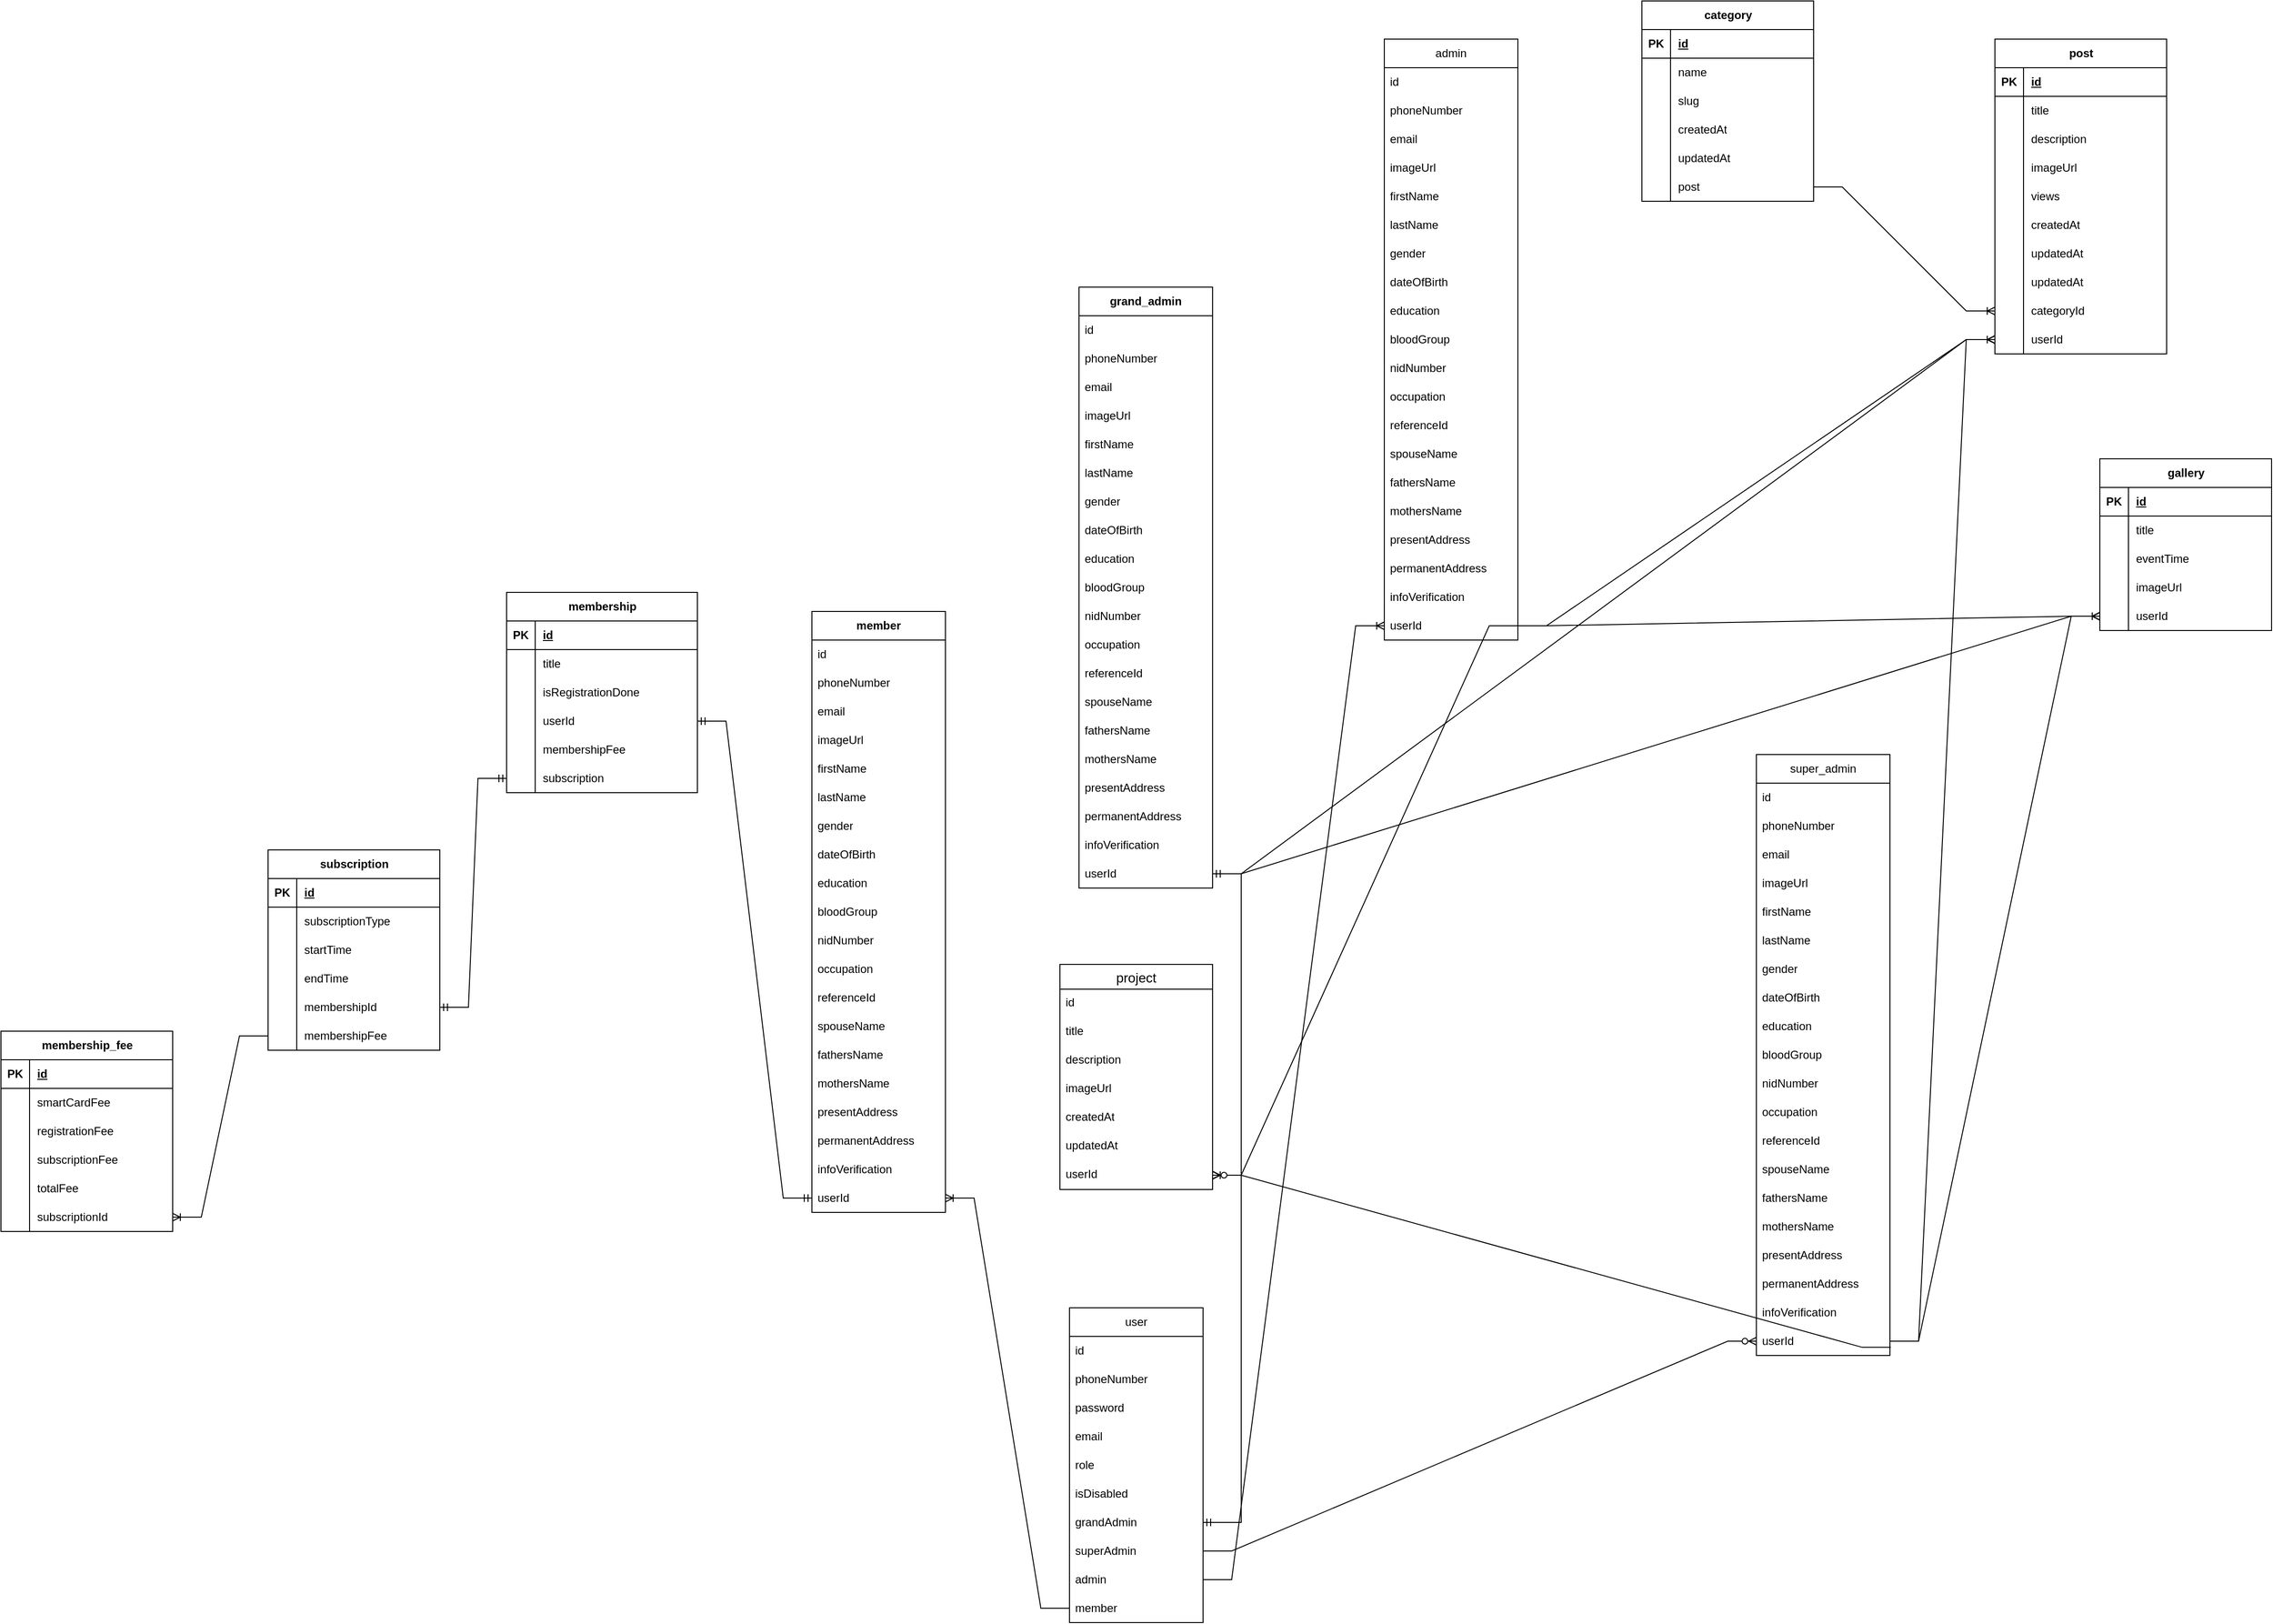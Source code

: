 <mxfile version="23.0.0" type="device">
  <diagram id="R2lEEEUBdFMjLlhIrx00" name="Page-1">
    <mxGraphModel dx="3200" dy="3003" grid="1" gridSize="10" guides="1" tooltips="1" connect="1" arrows="1" fold="1" page="1" pageScale="1" pageWidth="850" pageHeight="1100" math="0" shadow="0" extFonts="Permanent Marker^https://fonts.googleapis.com/css?family=Permanent+Marker">
      <root>
        <mxCell id="0" />
        <mxCell id="1" parent="0" />
        <mxCell id="rxTDPqiROMQ8p8GgVOPn-1" value="user" style="swimlane;fontStyle=0;childLayout=stackLayout;horizontal=1;startSize=30;horizontalStack=0;resizeParent=1;resizeParentMax=0;resizeLast=0;collapsible=1;marginBottom=0;whiteSpace=wrap;html=1;" parent="1" vertex="1">
          <mxGeometry x="-250" y="-130" width="140" height="330" as="geometry" />
        </mxCell>
        <mxCell id="rxTDPqiROMQ8p8GgVOPn-2" value="id" style="text;strokeColor=none;fillColor=none;align=left;verticalAlign=middle;spacingLeft=4;spacingRight=4;overflow=hidden;points=[[0,0.5],[1,0.5]];portConstraint=eastwest;rotatable=0;whiteSpace=wrap;html=1;" parent="rxTDPqiROMQ8p8GgVOPn-1" vertex="1">
          <mxGeometry y="30" width="140" height="30" as="geometry" />
        </mxCell>
        <mxCell id="rxTDPqiROMQ8p8GgVOPn-3" value="phoneNumber" style="text;strokeColor=none;fillColor=none;align=left;verticalAlign=middle;spacingLeft=4;spacingRight=4;overflow=hidden;points=[[0,0.5],[1,0.5]];portConstraint=eastwest;rotatable=0;whiteSpace=wrap;html=1;" parent="rxTDPqiROMQ8p8GgVOPn-1" vertex="1">
          <mxGeometry y="60" width="140" height="30" as="geometry" />
        </mxCell>
        <mxCell id="rxTDPqiROMQ8p8GgVOPn-4" value="password" style="text;strokeColor=none;fillColor=none;align=left;verticalAlign=middle;spacingLeft=4;spacingRight=4;overflow=hidden;points=[[0,0.5],[1,0.5]];portConstraint=eastwest;rotatable=0;whiteSpace=wrap;html=1;" parent="rxTDPqiROMQ8p8GgVOPn-1" vertex="1">
          <mxGeometry y="90" width="140" height="30" as="geometry" />
        </mxCell>
        <mxCell id="rxTDPqiROMQ8p8GgVOPn-5" value="email" style="text;strokeColor=none;fillColor=none;align=left;verticalAlign=middle;spacingLeft=4;spacingRight=4;overflow=hidden;points=[[0,0.5],[1,0.5]];portConstraint=eastwest;rotatable=0;whiteSpace=wrap;html=1;" parent="rxTDPqiROMQ8p8GgVOPn-1" vertex="1">
          <mxGeometry y="120" width="140" height="30" as="geometry" />
        </mxCell>
        <mxCell id="rxTDPqiROMQ8p8GgVOPn-6" value="role" style="text;strokeColor=none;fillColor=none;align=left;verticalAlign=middle;spacingLeft=4;spacingRight=4;overflow=hidden;points=[[0,0.5],[1,0.5]];portConstraint=eastwest;rotatable=0;whiteSpace=wrap;html=1;" parent="rxTDPqiROMQ8p8GgVOPn-1" vertex="1">
          <mxGeometry y="150" width="140" height="30" as="geometry" />
        </mxCell>
        <mxCell id="LfQZvnwrgDY-xBKeQVxn-1" value="isDisabled" style="text;strokeColor=none;fillColor=none;align=left;verticalAlign=middle;spacingLeft=4;spacingRight=4;overflow=hidden;points=[[0,0.5],[1,0.5]];portConstraint=eastwest;rotatable=0;whiteSpace=wrap;html=1;" parent="rxTDPqiROMQ8p8GgVOPn-1" vertex="1">
          <mxGeometry y="180" width="140" height="30" as="geometry" />
        </mxCell>
        <mxCell id="rxTDPqiROMQ8p8GgVOPn-8" value="grandAdmin" style="text;strokeColor=none;fillColor=none;align=left;verticalAlign=middle;spacingLeft=4;spacingRight=4;overflow=hidden;points=[[0,0.5],[1,0.5]];portConstraint=eastwest;rotatable=0;whiteSpace=wrap;html=1;" parent="rxTDPqiROMQ8p8GgVOPn-1" vertex="1">
          <mxGeometry y="210" width="140" height="30" as="geometry" />
        </mxCell>
        <mxCell id="vGIwr9770TSrdAYwI_MT-1" value="superAdmin" style="text;strokeColor=none;fillColor=none;align=left;verticalAlign=middle;spacingLeft=4;spacingRight=4;overflow=hidden;points=[[0,0.5],[1,0.5]];portConstraint=eastwest;rotatable=0;whiteSpace=wrap;html=1;" parent="rxTDPqiROMQ8p8GgVOPn-1" vertex="1">
          <mxGeometry y="240" width="140" height="30" as="geometry" />
        </mxCell>
        <mxCell id="vGIwr9770TSrdAYwI_MT-2" value="admin" style="text;strokeColor=none;fillColor=none;align=left;verticalAlign=middle;spacingLeft=4;spacingRight=4;overflow=hidden;points=[[0,0.5],[1,0.5]];portConstraint=eastwest;rotatable=0;whiteSpace=wrap;html=1;" parent="rxTDPqiROMQ8p8GgVOPn-1" vertex="1">
          <mxGeometry y="270" width="140" height="30" as="geometry" />
        </mxCell>
        <mxCell id="vGIwr9770TSrdAYwI_MT-3" value="member" style="text;strokeColor=none;fillColor=none;align=left;verticalAlign=middle;spacingLeft=4;spacingRight=4;overflow=hidden;points=[[0,0.5],[1,0.5]];portConstraint=eastwest;rotatable=0;whiteSpace=wrap;html=1;" parent="rxTDPqiROMQ8p8GgVOPn-1" vertex="1">
          <mxGeometry y="300" width="140" height="30" as="geometry" />
        </mxCell>
        <mxCell id="vGIwr9770TSrdAYwI_MT-4" value="&lt;b&gt;grand_admin&lt;/b&gt;" style="swimlane;fontStyle=0;childLayout=stackLayout;horizontal=1;startSize=30;horizontalStack=0;resizeParent=1;resizeParentMax=0;resizeLast=0;collapsible=1;marginBottom=0;whiteSpace=wrap;html=1;" parent="1" vertex="1">
          <mxGeometry x="-240" y="-1200" width="140" height="630" as="geometry" />
        </mxCell>
        <mxCell id="vGIwr9770TSrdAYwI_MT-5" value="id" style="text;strokeColor=none;fillColor=none;align=left;verticalAlign=middle;spacingLeft=4;spacingRight=4;overflow=hidden;points=[[0,0.5],[1,0.5]];portConstraint=eastwest;rotatable=0;whiteSpace=wrap;html=1;" parent="vGIwr9770TSrdAYwI_MT-4" vertex="1">
          <mxGeometry y="30" width="140" height="30" as="geometry" />
        </mxCell>
        <mxCell id="vGIwr9770TSrdAYwI_MT-6" value="phoneNumber" style="text;strokeColor=none;fillColor=none;align=left;verticalAlign=middle;spacingLeft=4;spacingRight=4;overflow=hidden;points=[[0,0.5],[1,0.5]];portConstraint=eastwest;rotatable=0;whiteSpace=wrap;html=1;" parent="vGIwr9770TSrdAYwI_MT-4" vertex="1">
          <mxGeometry y="60" width="140" height="30" as="geometry" />
        </mxCell>
        <mxCell id="vGIwr9770TSrdAYwI_MT-8" value="email" style="text;strokeColor=none;fillColor=none;align=left;verticalAlign=middle;spacingLeft=4;spacingRight=4;overflow=hidden;points=[[0,0.5],[1,0.5]];portConstraint=eastwest;rotatable=0;whiteSpace=wrap;html=1;" parent="vGIwr9770TSrdAYwI_MT-4" vertex="1">
          <mxGeometry y="90" width="140" height="30" as="geometry" />
        </mxCell>
        <mxCell id="vGIwr9770TSrdAYwI_MT-13" value="imageUrl" style="text;strokeColor=none;fillColor=none;align=left;verticalAlign=middle;spacingLeft=4;spacingRight=4;overflow=hidden;points=[[0,0.5],[1,0.5]];portConstraint=eastwest;rotatable=0;whiteSpace=wrap;html=1;" parent="vGIwr9770TSrdAYwI_MT-4" vertex="1">
          <mxGeometry y="120" width="140" height="30" as="geometry" />
        </mxCell>
        <mxCell id="vGIwr9770TSrdAYwI_MT-25" value="firstName" style="text;strokeColor=none;fillColor=none;align=left;verticalAlign=middle;spacingLeft=4;spacingRight=4;overflow=hidden;points=[[0,0.5],[1,0.5]];portConstraint=eastwest;rotatable=0;whiteSpace=wrap;html=1;" parent="vGIwr9770TSrdAYwI_MT-4" vertex="1">
          <mxGeometry y="150" width="140" height="30" as="geometry" />
        </mxCell>
        <mxCell id="vGIwr9770TSrdAYwI_MT-14" value="lastName" style="text;strokeColor=none;fillColor=none;align=left;verticalAlign=middle;spacingLeft=4;spacingRight=4;overflow=hidden;points=[[0,0.5],[1,0.5]];portConstraint=eastwest;rotatable=0;whiteSpace=wrap;html=1;" parent="vGIwr9770TSrdAYwI_MT-4" vertex="1">
          <mxGeometry y="180" width="140" height="30" as="geometry" />
        </mxCell>
        <mxCell id="vGIwr9770TSrdAYwI_MT-15" value="gender" style="text;strokeColor=none;fillColor=none;align=left;verticalAlign=middle;spacingLeft=4;spacingRight=4;overflow=hidden;points=[[0,0.5],[1,0.5]];portConstraint=eastwest;rotatable=0;whiteSpace=wrap;html=1;" parent="vGIwr9770TSrdAYwI_MT-4" vertex="1">
          <mxGeometry y="210" width="140" height="30" as="geometry" />
        </mxCell>
        <mxCell id="vGIwr9770TSrdAYwI_MT-16" value="dateOfBirth" style="text;strokeColor=none;fillColor=none;align=left;verticalAlign=middle;spacingLeft=4;spacingRight=4;overflow=hidden;points=[[0,0.5],[1,0.5]];portConstraint=eastwest;rotatable=0;whiteSpace=wrap;html=1;" parent="vGIwr9770TSrdAYwI_MT-4" vertex="1">
          <mxGeometry y="240" width="140" height="30" as="geometry" />
        </mxCell>
        <mxCell id="vGIwr9770TSrdAYwI_MT-17" value="education" style="text;strokeColor=none;fillColor=none;align=left;verticalAlign=middle;spacingLeft=4;spacingRight=4;overflow=hidden;points=[[0,0.5],[1,0.5]];portConstraint=eastwest;rotatable=0;whiteSpace=wrap;html=1;" parent="vGIwr9770TSrdAYwI_MT-4" vertex="1">
          <mxGeometry y="270" width="140" height="30" as="geometry" />
        </mxCell>
        <mxCell id="vGIwr9770TSrdAYwI_MT-18" value="bloodGroup" style="text;strokeColor=none;fillColor=none;align=left;verticalAlign=middle;spacingLeft=4;spacingRight=4;overflow=hidden;points=[[0,0.5],[1,0.5]];portConstraint=eastwest;rotatable=0;whiteSpace=wrap;html=1;" parent="vGIwr9770TSrdAYwI_MT-4" vertex="1">
          <mxGeometry y="300" width="140" height="30" as="geometry" />
        </mxCell>
        <mxCell id="vGIwr9770TSrdAYwI_MT-19" value="nidNumber" style="text;strokeColor=none;fillColor=none;align=left;verticalAlign=middle;spacingLeft=4;spacingRight=4;overflow=hidden;points=[[0,0.5],[1,0.5]];portConstraint=eastwest;rotatable=0;whiteSpace=wrap;html=1;" parent="vGIwr9770TSrdAYwI_MT-4" vertex="1">
          <mxGeometry y="330" width="140" height="30" as="geometry" />
        </mxCell>
        <mxCell id="vGIwr9770TSrdAYwI_MT-20" value="occupation" style="text;strokeColor=none;fillColor=none;align=left;verticalAlign=middle;spacingLeft=4;spacingRight=4;overflow=hidden;points=[[0,0.5],[1,0.5]];portConstraint=eastwest;rotatable=0;whiteSpace=wrap;html=1;" parent="vGIwr9770TSrdAYwI_MT-4" vertex="1">
          <mxGeometry y="360" width="140" height="30" as="geometry" />
        </mxCell>
        <mxCell id="vGIwr9770TSrdAYwI_MT-21" value="referenceId" style="text;strokeColor=none;fillColor=none;align=left;verticalAlign=middle;spacingLeft=4;spacingRight=4;overflow=hidden;points=[[0,0.5],[1,0.5]];portConstraint=eastwest;rotatable=0;whiteSpace=wrap;html=1;" parent="vGIwr9770TSrdAYwI_MT-4" vertex="1">
          <mxGeometry y="390" width="140" height="30" as="geometry" />
        </mxCell>
        <mxCell id="vGIwr9770TSrdAYwI_MT-22" value="spouseName" style="text;strokeColor=none;fillColor=none;align=left;verticalAlign=middle;spacingLeft=4;spacingRight=4;overflow=hidden;points=[[0,0.5],[1,0.5]];portConstraint=eastwest;rotatable=0;whiteSpace=wrap;html=1;" parent="vGIwr9770TSrdAYwI_MT-4" vertex="1">
          <mxGeometry y="420" width="140" height="30" as="geometry" />
        </mxCell>
        <mxCell id="vGIwr9770TSrdAYwI_MT-23" value="fathersName" style="text;strokeColor=none;fillColor=none;align=left;verticalAlign=middle;spacingLeft=4;spacingRight=4;overflow=hidden;points=[[0,0.5],[1,0.5]];portConstraint=eastwest;rotatable=0;whiteSpace=wrap;html=1;" parent="vGIwr9770TSrdAYwI_MT-4" vertex="1">
          <mxGeometry y="450" width="140" height="30" as="geometry" />
        </mxCell>
        <mxCell id="vGIwr9770TSrdAYwI_MT-24" value="mothersName" style="text;strokeColor=none;fillColor=none;align=left;verticalAlign=middle;spacingLeft=4;spacingRight=4;overflow=hidden;points=[[0,0.5],[1,0.5]];portConstraint=eastwest;rotatable=0;whiteSpace=wrap;html=1;" parent="vGIwr9770TSrdAYwI_MT-4" vertex="1">
          <mxGeometry y="480" width="140" height="30" as="geometry" />
        </mxCell>
        <mxCell id="vGIwr9770TSrdAYwI_MT-26" value="presentAddress" style="text;strokeColor=none;fillColor=none;align=left;verticalAlign=middle;spacingLeft=4;spacingRight=4;overflow=hidden;points=[[0,0.5],[1,0.5]];portConstraint=eastwest;rotatable=0;whiteSpace=wrap;html=1;" parent="vGIwr9770TSrdAYwI_MT-4" vertex="1">
          <mxGeometry y="510" width="140" height="30" as="geometry" />
        </mxCell>
        <mxCell id="vGIwr9770TSrdAYwI_MT-27" value="permanentAddress" style="text;strokeColor=none;fillColor=none;align=left;verticalAlign=middle;spacingLeft=4;spacingRight=4;overflow=hidden;points=[[0,0.5],[1,0.5]];portConstraint=eastwest;rotatable=0;whiteSpace=wrap;html=1;" parent="vGIwr9770TSrdAYwI_MT-4" vertex="1">
          <mxGeometry y="540" width="140" height="30" as="geometry" />
        </mxCell>
        <mxCell id="vGIwr9770TSrdAYwI_MT-28" value="infoVerification" style="text;strokeColor=none;fillColor=none;align=left;verticalAlign=middle;spacingLeft=4;spacingRight=4;overflow=hidden;points=[[0,0.5],[1,0.5]];portConstraint=eastwest;rotatable=0;whiteSpace=wrap;html=1;" parent="vGIwr9770TSrdAYwI_MT-4" vertex="1">
          <mxGeometry y="570" width="140" height="30" as="geometry" />
        </mxCell>
        <mxCell id="E6NkD7jx3kCUWIaZohXZ-1" value="userId" style="text;strokeColor=none;fillColor=none;align=left;verticalAlign=middle;spacingLeft=4;spacingRight=4;overflow=hidden;points=[[0,0.5],[1,0.5]];portConstraint=eastwest;rotatable=0;whiteSpace=wrap;html=1;" parent="vGIwr9770TSrdAYwI_MT-4" vertex="1">
          <mxGeometry y="600" width="140" height="30" as="geometry" />
        </mxCell>
        <mxCell id="vGIwr9770TSrdAYwI_MT-30" value="super_admin" style="swimlane;fontStyle=0;childLayout=stackLayout;horizontal=1;startSize=30;horizontalStack=0;resizeParent=1;resizeParentMax=0;resizeLast=0;collapsible=1;marginBottom=0;whiteSpace=wrap;html=1;" parent="1" vertex="1">
          <mxGeometry x="470" y="-710" width="140" height="630" as="geometry" />
        </mxCell>
        <mxCell id="vGIwr9770TSrdAYwI_MT-31" value="id" style="text;strokeColor=none;fillColor=none;align=left;verticalAlign=middle;spacingLeft=4;spacingRight=4;overflow=hidden;points=[[0,0.5],[1,0.5]];portConstraint=eastwest;rotatable=0;whiteSpace=wrap;html=1;" parent="vGIwr9770TSrdAYwI_MT-30" vertex="1">
          <mxGeometry y="30" width="140" height="30" as="geometry" />
        </mxCell>
        <mxCell id="vGIwr9770TSrdAYwI_MT-32" value="phoneNumber" style="text;strokeColor=none;fillColor=none;align=left;verticalAlign=middle;spacingLeft=4;spacingRight=4;overflow=hidden;points=[[0,0.5],[1,0.5]];portConstraint=eastwest;rotatable=0;whiteSpace=wrap;html=1;" parent="vGIwr9770TSrdAYwI_MT-30" vertex="1">
          <mxGeometry y="60" width="140" height="30" as="geometry" />
        </mxCell>
        <mxCell id="vGIwr9770TSrdAYwI_MT-33" value="email" style="text;strokeColor=none;fillColor=none;align=left;verticalAlign=middle;spacingLeft=4;spacingRight=4;overflow=hidden;points=[[0,0.5],[1,0.5]];portConstraint=eastwest;rotatable=0;whiteSpace=wrap;html=1;" parent="vGIwr9770TSrdAYwI_MT-30" vertex="1">
          <mxGeometry y="90" width="140" height="30" as="geometry" />
        </mxCell>
        <mxCell id="vGIwr9770TSrdAYwI_MT-34" value="imageUrl" style="text;strokeColor=none;fillColor=none;align=left;verticalAlign=middle;spacingLeft=4;spacingRight=4;overflow=hidden;points=[[0,0.5],[1,0.5]];portConstraint=eastwest;rotatable=0;whiteSpace=wrap;html=1;" parent="vGIwr9770TSrdAYwI_MT-30" vertex="1">
          <mxGeometry y="120" width="140" height="30" as="geometry" />
        </mxCell>
        <mxCell id="vGIwr9770TSrdAYwI_MT-35" value="firstName" style="text;strokeColor=none;fillColor=none;align=left;verticalAlign=middle;spacingLeft=4;spacingRight=4;overflow=hidden;points=[[0,0.5],[1,0.5]];portConstraint=eastwest;rotatable=0;whiteSpace=wrap;html=1;" parent="vGIwr9770TSrdAYwI_MT-30" vertex="1">
          <mxGeometry y="150" width="140" height="30" as="geometry" />
        </mxCell>
        <mxCell id="vGIwr9770TSrdAYwI_MT-36" value="lastName" style="text;strokeColor=none;fillColor=none;align=left;verticalAlign=middle;spacingLeft=4;spacingRight=4;overflow=hidden;points=[[0,0.5],[1,0.5]];portConstraint=eastwest;rotatable=0;whiteSpace=wrap;html=1;" parent="vGIwr9770TSrdAYwI_MT-30" vertex="1">
          <mxGeometry y="180" width="140" height="30" as="geometry" />
        </mxCell>
        <mxCell id="vGIwr9770TSrdAYwI_MT-37" value="gender" style="text;strokeColor=none;fillColor=none;align=left;verticalAlign=middle;spacingLeft=4;spacingRight=4;overflow=hidden;points=[[0,0.5],[1,0.5]];portConstraint=eastwest;rotatable=0;whiteSpace=wrap;html=1;" parent="vGIwr9770TSrdAYwI_MT-30" vertex="1">
          <mxGeometry y="210" width="140" height="30" as="geometry" />
        </mxCell>
        <mxCell id="vGIwr9770TSrdAYwI_MT-38" value="dateOfBirth" style="text;strokeColor=none;fillColor=none;align=left;verticalAlign=middle;spacingLeft=4;spacingRight=4;overflow=hidden;points=[[0,0.5],[1,0.5]];portConstraint=eastwest;rotatable=0;whiteSpace=wrap;html=1;" parent="vGIwr9770TSrdAYwI_MT-30" vertex="1">
          <mxGeometry y="240" width="140" height="30" as="geometry" />
        </mxCell>
        <mxCell id="vGIwr9770TSrdAYwI_MT-39" value="education" style="text;strokeColor=none;fillColor=none;align=left;verticalAlign=middle;spacingLeft=4;spacingRight=4;overflow=hidden;points=[[0,0.5],[1,0.5]];portConstraint=eastwest;rotatable=0;whiteSpace=wrap;html=1;" parent="vGIwr9770TSrdAYwI_MT-30" vertex="1">
          <mxGeometry y="270" width="140" height="30" as="geometry" />
        </mxCell>
        <mxCell id="vGIwr9770TSrdAYwI_MT-40" value="bloodGroup" style="text;strokeColor=none;fillColor=none;align=left;verticalAlign=middle;spacingLeft=4;spacingRight=4;overflow=hidden;points=[[0,0.5],[1,0.5]];portConstraint=eastwest;rotatable=0;whiteSpace=wrap;html=1;" parent="vGIwr9770TSrdAYwI_MT-30" vertex="1">
          <mxGeometry y="300" width="140" height="30" as="geometry" />
        </mxCell>
        <mxCell id="vGIwr9770TSrdAYwI_MT-41" value="nidNumber" style="text;strokeColor=none;fillColor=none;align=left;verticalAlign=middle;spacingLeft=4;spacingRight=4;overflow=hidden;points=[[0,0.5],[1,0.5]];portConstraint=eastwest;rotatable=0;whiteSpace=wrap;html=1;" parent="vGIwr9770TSrdAYwI_MT-30" vertex="1">
          <mxGeometry y="330" width="140" height="30" as="geometry" />
        </mxCell>
        <mxCell id="vGIwr9770TSrdAYwI_MT-42" value="occupation" style="text;strokeColor=none;fillColor=none;align=left;verticalAlign=middle;spacingLeft=4;spacingRight=4;overflow=hidden;points=[[0,0.5],[1,0.5]];portConstraint=eastwest;rotatable=0;whiteSpace=wrap;html=1;" parent="vGIwr9770TSrdAYwI_MT-30" vertex="1">
          <mxGeometry y="360" width="140" height="30" as="geometry" />
        </mxCell>
        <mxCell id="vGIwr9770TSrdAYwI_MT-43" value="referenceId" style="text;strokeColor=none;fillColor=none;align=left;verticalAlign=middle;spacingLeft=4;spacingRight=4;overflow=hidden;points=[[0,0.5],[1,0.5]];portConstraint=eastwest;rotatable=0;whiteSpace=wrap;html=1;" parent="vGIwr9770TSrdAYwI_MT-30" vertex="1">
          <mxGeometry y="390" width="140" height="30" as="geometry" />
        </mxCell>
        <mxCell id="vGIwr9770TSrdAYwI_MT-44" value="spouseName" style="text;strokeColor=none;fillColor=none;align=left;verticalAlign=middle;spacingLeft=4;spacingRight=4;overflow=hidden;points=[[0,0.5],[1,0.5]];portConstraint=eastwest;rotatable=0;whiteSpace=wrap;html=1;" parent="vGIwr9770TSrdAYwI_MT-30" vertex="1">
          <mxGeometry y="420" width="140" height="30" as="geometry" />
        </mxCell>
        <mxCell id="vGIwr9770TSrdAYwI_MT-45" value="fathersName" style="text;strokeColor=none;fillColor=none;align=left;verticalAlign=middle;spacingLeft=4;spacingRight=4;overflow=hidden;points=[[0,0.5],[1,0.5]];portConstraint=eastwest;rotatable=0;whiteSpace=wrap;html=1;" parent="vGIwr9770TSrdAYwI_MT-30" vertex="1">
          <mxGeometry y="450" width="140" height="30" as="geometry" />
        </mxCell>
        <mxCell id="vGIwr9770TSrdAYwI_MT-46" value="mothersName" style="text;strokeColor=none;fillColor=none;align=left;verticalAlign=middle;spacingLeft=4;spacingRight=4;overflow=hidden;points=[[0,0.5],[1,0.5]];portConstraint=eastwest;rotatable=0;whiteSpace=wrap;html=1;" parent="vGIwr9770TSrdAYwI_MT-30" vertex="1">
          <mxGeometry y="480" width="140" height="30" as="geometry" />
        </mxCell>
        <mxCell id="vGIwr9770TSrdAYwI_MT-47" value="presentAddress" style="text;strokeColor=none;fillColor=none;align=left;verticalAlign=middle;spacingLeft=4;spacingRight=4;overflow=hidden;points=[[0,0.5],[1,0.5]];portConstraint=eastwest;rotatable=0;whiteSpace=wrap;html=1;" parent="vGIwr9770TSrdAYwI_MT-30" vertex="1">
          <mxGeometry y="510" width="140" height="30" as="geometry" />
        </mxCell>
        <mxCell id="vGIwr9770TSrdAYwI_MT-48" value="permanentAddress" style="text;strokeColor=none;fillColor=none;align=left;verticalAlign=middle;spacingLeft=4;spacingRight=4;overflow=hidden;points=[[0,0.5],[1,0.5]];portConstraint=eastwest;rotatable=0;whiteSpace=wrap;html=1;" parent="vGIwr9770TSrdAYwI_MT-30" vertex="1">
          <mxGeometry y="540" width="140" height="30" as="geometry" />
        </mxCell>
        <mxCell id="vGIwr9770TSrdAYwI_MT-49" value="infoVerification" style="text;strokeColor=none;fillColor=none;align=left;verticalAlign=middle;spacingLeft=4;spacingRight=4;overflow=hidden;points=[[0,0.5],[1,0.5]];portConstraint=eastwest;rotatable=0;whiteSpace=wrap;html=1;" parent="vGIwr9770TSrdAYwI_MT-30" vertex="1">
          <mxGeometry y="570" width="140" height="30" as="geometry" />
        </mxCell>
        <mxCell id="E6NkD7jx3kCUWIaZohXZ-2" value="userId" style="text;strokeColor=none;fillColor=none;align=left;verticalAlign=middle;spacingLeft=4;spacingRight=4;overflow=hidden;points=[[0,0.5],[1,0.5]];portConstraint=eastwest;rotatable=0;whiteSpace=wrap;html=1;" parent="vGIwr9770TSrdAYwI_MT-30" vertex="1">
          <mxGeometry y="600" width="140" height="30" as="geometry" />
        </mxCell>
        <mxCell id="vGIwr9770TSrdAYwI_MT-50" value="admin" style="swimlane;fontStyle=0;childLayout=stackLayout;horizontal=1;startSize=30;horizontalStack=0;resizeParent=1;resizeParentMax=0;resizeLast=0;collapsible=1;marginBottom=0;whiteSpace=wrap;html=1;" parent="1" vertex="1">
          <mxGeometry x="80" y="-1460" width="140" height="630" as="geometry" />
        </mxCell>
        <mxCell id="vGIwr9770TSrdAYwI_MT-51" value="id" style="text;strokeColor=none;fillColor=none;align=left;verticalAlign=middle;spacingLeft=4;spacingRight=4;overflow=hidden;points=[[0,0.5],[1,0.5]];portConstraint=eastwest;rotatable=0;whiteSpace=wrap;html=1;" parent="vGIwr9770TSrdAYwI_MT-50" vertex="1">
          <mxGeometry y="30" width="140" height="30" as="geometry" />
        </mxCell>
        <mxCell id="vGIwr9770TSrdAYwI_MT-52" value="phoneNumber" style="text;strokeColor=none;fillColor=none;align=left;verticalAlign=middle;spacingLeft=4;spacingRight=4;overflow=hidden;points=[[0,0.5],[1,0.5]];portConstraint=eastwest;rotatable=0;whiteSpace=wrap;html=1;" parent="vGIwr9770TSrdAYwI_MT-50" vertex="1">
          <mxGeometry y="60" width="140" height="30" as="geometry" />
        </mxCell>
        <mxCell id="vGIwr9770TSrdAYwI_MT-53" value="email" style="text;strokeColor=none;fillColor=none;align=left;verticalAlign=middle;spacingLeft=4;spacingRight=4;overflow=hidden;points=[[0,0.5],[1,0.5]];portConstraint=eastwest;rotatable=0;whiteSpace=wrap;html=1;" parent="vGIwr9770TSrdAYwI_MT-50" vertex="1">
          <mxGeometry y="90" width="140" height="30" as="geometry" />
        </mxCell>
        <mxCell id="vGIwr9770TSrdAYwI_MT-54" value="imageUrl" style="text;strokeColor=none;fillColor=none;align=left;verticalAlign=middle;spacingLeft=4;spacingRight=4;overflow=hidden;points=[[0,0.5],[1,0.5]];portConstraint=eastwest;rotatable=0;whiteSpace=wrap;html=1;" parent="vGIwr9770TSrdAYwI_MT-50" vertex="1">
          <mxGeometry y="120" width="140" height="30" as="geometry" />
        </mxCell>
        <mxCell id="vGIwr9770TSrdAYwI_MT-55" value="firstName" style="text;strokeColor=none;fillColor=none;align=left;verticalAlign=middle;spacingLeft=4;spacingRight=4;overflow=hidden;points=[[0,0.5],[1,0.5]];portConstraint=eastwest;rotatable=0;whiteSpace=wrap;html=1;" parent="vGIwr9770TSrdAYwI_MT-50" vertex="1">
          <mxGeometry y="150" width="140" height="30" as="geometry" />
        </mxCell>
        <mxCell id="vGIwr9770TSrdAYwI_MT-56" value="lastName" style="text;strokeColor=none;fillColor=none;align=left;verticalAlign=middle;spacingLeft=4;spacingRight=4;overflow=hidden;points=[[0,0.5],[1,0.5]];portConstraint=eastwest;rotatable=0;whiteSpace=wrap;html=1;" parent="vGIwr9770TSrdAYwI_MT-50" vertex="1">
          <mxGeometry y="180" width="140" height="30" as="geometry" />
        </mxCell>
        <mxCell id="vGIwr9770TSrdAYwI_MT-57" value="gender" style="text;strokeColor=none;fillColor=none;align=left;verticalAlign=middle;spacingLeft=4;spacingRight=4;overflow=hidden;points=[[0,0.5],[1,0.5]];portConstraint=eastwest;rotatable=0;whiteSpace=wrap;html=1;" parent="vGIwr9770TSrdAYwI_MT-50" vertex="1">
          <mxGeometry y="210" width="140" height="30" as="geometry" />
        </mxCell>
        <mxCell id="vGIwr9770TSrdAYwI_MT-58" value="dateOfBirth" style="text;strokeColor=none;fillColor=none;align=left;verticalAlign=middle;spacingLeft=4;spacingRight=4;overflow=hidden;points=[[0,0.5],[1,0.5]];portConstraint=eastwest;rotatable=0;whiteSpace=wrap;html=1;" parent="vGIwr9770TSrdAYwI_MT-50" vertex="1">
          <mxGeometry y="240" width="140" height="30" as="geometry" />
        </mxCell>
        <mxCell id="vGIwr9770TSrdAYwI_MT-59" value="education" style="text;strokeColor=none;fillColor=none;align=left;verticalAlign=middle;spacingLeft=4;spacingRight=4;overflow=hidden;points=[[0,0.5],[1,0.5]];portConstraint=eastwest;rotatable=0;whiteSpace=wrap;html=1;" parent="vGIwr9770TSrdAYwI_MT-50" vertex="1">
          <mxGeometry y="270" width="140" height="30" as="geometry" />
        </mxCell>
        <mxCell id="vGIwr9770TSrdAYwI_MT-60" value="bloodGroup" style="text;strokeColor=none;fillColor=none;align=left;verticalAlign=middle;spacingLeft=4;spacingRight=4;overflow=hidden;points=[[0,0.5],[1,0.5]];portConstraint=eastwest;rotatable=0;whiteSpace=wrap;html=1;" parent="vGIwr9770TSrdAYwI_MT-50" vertex="1">
          <mxGeometry y="300" width="140" height="30" as="geometry" />
        </mxCell>
        <mxCell id="vGIwr9770TSrdAYwI_MT-61" value="nidNumber" style="text;strokeColor=none;fillColor=none;align=left;verticalAlign=middle;spacingLeft=4;spacingRight=4;overflow=hidden;points=[[0,0.5],[1,0.5]];portConstraint=eastwest;rotatable=0;whiteSpace=wrap;html=1;" parent="vGIwr9770TSrdAYwI_MT-50" vertex="1">
          <mxGeometry y="330" width="140" height="30" as="geometry" />
        </mxCell>
        <mxCell id="vGIwr9770TSrdAYwI_MT-62" value="occupation" style="text;strokeColor=none;fillColor=none;align=left;verticalAlign=middle;spacingLeft=4;spacingRight=4;overflow=hidden;points=[[0,0.5],[1,0.5]];portConstraint=eastwest;rotatable=0;whiteSpace=wrap;html=1;" parent="vGIwr9770TSrdAYwI_MT-50" vertex="1">
          <mxGeometry y="360" width="140" height="30" as="geometry" />
        </mxCell>
        <mxCell id="vGIwr9770TSrdAYwI_MT-63" value="referenceId" style="text;strokeColor=none;fillColor=none;align=left;verticalAlign=middle;spacingLeft=4;spacingRight=4;overflow=hidden;points=[[0,0.5],[1,0.5]];portConstraint=eastwest;rotatable=0;whiteSpace=wrap;html=1;" parent="vGIwr9770TSrdAYwI_MT-50" vertex="1">
          <mxGeometry y="390" width="140" height="30" as="geometry" />
        </mxCell>
        <mxCell id="vGIwr9770TSrdAYwI_MT-64" value="spouseName" style="text;strokeColor=none;fillColor=none;align=left;verticalAlign=middle;spacingLeft=4;spacingRight=4;overflow=hidden;points=[[0,0.5],[1,0.5]];portConstraint=eastwest;rotatable=0;whiteSpace=wrap;html=1;" parent="vGIwr9770TSrdAYwI_MT-50" vertex="1">
          <mxGeometry y="420" width="140" height="30" as="geometry" />
        </mxCell>
        <mxCell id="vGIwr9770TSrdAYwI_MT-65" value="fathersName" style="text;strokeColor=none;fillColor=none;align=left;verticalAlign=middle;spacingLeft=4;spacingRight=4;overflow=hidden;points=[[0,0.5],[1,0.5]];portConstraint=eastwest;rotatable=0;whiteSpace=wrap;html=1;" parent="vGIwr9770TSrdAYwI_MT-50" vertex="1">
          <mxGeometry y="450" width="140" height="30" as="geometry" />
        </mxCell>
        <mxCell id="vGIwr9770TSrdAYwI_MT-66" value="mothersName" style="text;strokeColor=none;fillColor=none;align=left;verticalAlign=middle;spacingLeft=4;spacingRight=4;overflow=hidden;points=[[0,0.5],[1,0.5]];portConstraint=eastwest;rotatable=0;whiteSpace=wrap;html=1;" parent="vGIwr9770TSrdAYwI_MT-50" vertex="1">
          <mxGeometry y="480" width="140" height="30" as="geometry" />
        </mxCell>
        <mxCell id="vGIwr9770TSrdAYwI_MT-67" value="presentAddress" style="text;strokeColor=none;fillColor=none;align=left;verticalAlign=middle;spacingLeft=4;spacingRight=4;overflow=hidden;points=[[0,0.5],[1,0.5]];portConstraint=eastwest;rotatable=0;whiteSpace=wrap;html=1;" parent="vGIwr9770TSrdAYwI_MT-50" vertex="1">
          <mxGeometry y="510" width="140" height="30" as="geometry" />
        </mxCell>
        <mxCell id="vGIwr9770TSrdAYwI_MT-68" value="permanentAddress" style="text;strokeColor=none;fillColor=none;align=left;verticalAlign=middle;spacingLeft=4;spacingRight=4;overflow=hidden;points=[[0,0.5],[1,0.5]];portConstraint=eastwest;rotatable=0;whiteSpace=wrap;html=1;" parent="vGIwr9770TSrdAYwI_MT-50" vertex="1">
          <mxGeometry y="540" width="140" height="30" as="geometry" />
        </mxCell>
        <mxCell id="vGIwr9770TSrdAYwI_MT-69" value="infoVerification" style="text;strokeColor=none;fillColor=none;align=left;verticalAlign=middle;spacingLeft=4;spacingRight=4;overflow=hidden;points=[[0,0.5],[1,0.5]];portConstraint=eastwest;rotatable=0;whiteSpace=wrap;html=1;" parent="vGIwr9770TSrdAYwI_MT-50" vertex="1">
          <mxGeometry y="570" width="140" height="30" as="geometry" />
        </mxCell>
        <mxCell id="E6NkD7jx3kCUWIaZohXZ-3" value="userId" style="text;strokeColor=none;fillColor=none;align=left;verticalAlign=middle;spacingLeft=4;spacingRight=4;overflow=hidden;points=[[0,0.5],[1,0.5]];portConstraint=eastwest;rotatable=0;whiteSpace=wrap;html=1;" parent="vGIwr9770TSrdAYwI_MT-50" vertex="1">
          <mxGeometry y="600" width="140" height="30" as="geometry" />
        </mxCell>
        <mxCell id="vGIwr9770TSrdAYwI_MT-70" value="&lt;b&gt;member&lt;/b&gt;" style="swimlane;fontStyle=0;childLayout=stackLayout;horizontal=1;startSize=30;horizontalStack=0;resizeParent=1;resizeParentMax=0;resizeLast=0;collapsible=1;marginBottom=0;whiteSpace=wrap;html=1;" parent="1" vertex="1">
          <mxGeometry x="-520" y="-860" width="140" height="630" as="geometry" />
        </mxCell>
        <mxCell id="vGIwr9770TSrdAYwI_MT-71" value="id" style="text;strokeColor=none;fillColor=none;align=left;verticalAlign=middle;spacingLeft=4;spacingRight=4;overflow=hidden;points=[[0,0.5],[1,0.5]];portConstraint=eastwest;rotatable=0;whiteSpace=wrap;html=1;" parent="vGIwr9770TSrdAYwI_MT-70" vertex="1">
          <mxGeometry y="30" width="140" height="30" as="geometry" />
        </mxCell>
        <mxCell id="vGIwr9770TSrdAYwI_MT-72" value="phoneNumber" style="text;strokeColor=none;fillColor=none;align=left;verticalAlign=middle;spacingLeft=4;spacingRight=4;overflow=hidden;points=[[0,0.5],[1,0.5]];portConstraint=eastwest;rotatable=0;whiteSpace=wrap;html=1;" parent="vGIwr9770TSrdAYwI_MT-70" vertex="1">
          <mxGeometry y="60" width="140" height="30" as="geometry" />
        </mxCell>
        <mxCell id="vGIwr9770TSrdAYwI_MT-73" value="email" style="text;strokeColor=none;fillColor=none;align=left;verticalAlign=middle;spacingLeft=4;spacingRight=4;overflow=hidden;points=[[0,0.5],[1,0.5]];portConstraint=eastwest;rotatable=0;whiteSpace=wrap;html=1;" parent="vGIwr9770TSrdAYwI_MT-70" vertex="1">
          <mxGeometry y="90" width="140" height="30" as="geometry" />
        </mxCell>
        <mxCell id="vGIwr9770TSrdAYwI_MT-74" value="imageUrl" style="text;strokeColor=none;fillColor=none;align=left;verticalAlign=middle;spacingLeft=4;spacingRight=4;overflow=hidden;points=[[0,0.5],[1,0.5]];portConstraint=eastwest;rotatable=0;whiteSpace=wrap;html=1;" parent="vGIwr9770TSrdAYwI_MT-70" vertex="1">
          <mxGeometry y="120" width="140" height="30" as="geometry" />
        </mxCell>
        <mxCell id="vGIwr9770TSrdAYwI_MT-75" value="firstName" style="text;strokeColor=none;fillColor=none;align=left;verticalAlign=middle;spacingLeft=4;spacingRight=4;overflow=hidden;points=[[0,0.5],[1,0.5]];portConstraint=eastwest;rotatable=0;whiteSpace=wrap;html=1;" parent="vGIwr9770TSrdAYwI_MT-70" vertex="1">
          <mxGeometry y="150" width="140" height="30" as="geometry" />
        </mxCell>
        <mxCell id="vGIwr9770TSrdAYwI_MT-76" value="lastName" style="text;strokeColor=none;fillColor=none;align=left;verticalAlign=middle;spacingLeft=4;spacingRight=4;overflow=hidden;points=[[0,0.5],[1,0.5]];portConstraint=eastwest;rotatable=0;whiteSpace=wrap;html=1;" parent="vGIwr9770TSrdAYwI_MT-70" vertex="1">
          <mxGeometry y="180" width="140" height="30" as="geometry" />
        </mxCell>
        <mxCell id="vGIwr9770TSrdAYwI_MT-77" value="gender" style="text;strokeColor=none;fillColor=none;align=left;verticalAlign=middle;spacingLeft=4;spacingRight=4;overflow=hidden;points=[[0,0.5],[1,0.5]];portConstraint=eastwest;rotatable=0;whiteSpace=wrap;html=1;" parent="vGIwr9770TSrdAYwI_MT-70" vertex="1">
          <mxGeometry y="210" width="140" height="30" as="geometry" />
        </mxCell>
        <mxCell id="vGIwr9770TSrdAYwI_MT-78" value="dateOfBirth" style="text;strokeColor=none;fillColor=none;align=left;verticalAlign=middle;spacingLeft=4;spacingRight=4;overflow=hidden;points=[[0,0.5],[1,0.5]];portConstraint=eastwest;rotatable=0;whiteSpace=wrap;html=1;" parent="vGIwr9770TSrdAYwI_MT-70" vertex="1">
          <mxGeometry y="240" width="140" height="30" as="geometry" />
        </mxCell>
        <mxCell id="vGIwr9770TSrdAYwI_MT-79" value="education" style="text;strokeColor=none;fillColor=none;align=left;verticalAlign=middle;spacingLeft=4;spacingRight=4;overflow=hidden;points=[[0,0.5],[1,0.5]];portConstraint=eastwest;rotatable=0;whiteSpace=wrap;html=1;" parent="vGIwr9770TSrdAYwI_MT-70" vertex="1">
          <mxGeometry y="270" width="140" height="30" as="geometry" />
        </mxCell>
        <mxCell id="vGIwr9770TSrdAYwI_MT-80" value="bloodGroup" style="text;strokeColor=none;fillColor=none;align=left;verticalAlign=middle;spacingLeft=4;spacingRight=4;overflow=hidden;points=[[0,0.5],[1,0.5]];portConstraint=eastwest;rotatable=0;whiteSpace=wrap;html=1;" parent="vGIwr9770TSrdAYwI_MT-70" vertex="1">
          <mxGeometry y="300" width="140" height="30" as="geometry" />
        </mxCell>
        <mxCell id="vGIwr9770TSrdAYwI_MT-81" value="nidNumber" style="text;strokeColor=none;fillColor=none;align=left;verticalAlign=middle;spacingLeft=4;spacingRight=4;overflow=hidden;points=[[0,0.5],[1,0.5]];portConstraint=eastwest;rotatable=0;whiteSpace=wrap;html=1;" parent="vGIwr9770TSrdAYwI_MT-70" vertex="1">
          <mxGeometry y="330" width="140" height="30" as="geometry" />
        </mxCell>
        <mxCell id="vGIwr9770TSrdAYwI_MT-82" value="occupation" style="text;strokeColor=none;fillColor=none;align=left;verticalAlign=middle;spacingLeft=4;spacingRight=4;overflow=hidden;points=[[0,0.5],[1,0.5]];portConstraint=eastwest;rotatable=0;whiteSpace=wrap;html=1;" parent="vGIwr9770TSrdAYwI_MT-70" vertex="1">
          <mxGeometry y="360" width="140" height="30" as="geometry" />
        </mxCell>
        <mxCell id="vGIwr9770TSrdAYwI_MT-83" value="referenceId" style="text;strokeColor=none;fillColor=none;align=left;verticalAlign=middle;spacingLeft=4;spacingRight=4;overflow=hidden;points=[[0,0.5],[1,0.5]];portConstraint=eastwest;rotatable=0;whiteSpace=wrap;html=1;" parent="vGIwr9770TSrdAYwI_MT-70" vertex="1">
          <mxGeometry y="390" width="140" height="30" as="geometry" />
        </mxCell>
        <mxCell id="vGIwr9770TSrdAYwI_MT-84" value="spouseName" style="text;strokeColor=none;fillColor=none;align=left;verticalAlign=middle;spacingLeft=4;spacingRight=4;overflow=hidden;points=[[0,0.5],[1,0.5]];portConstraint=eastwest;rotatable=0;whiteSpace=wrap;html=1;" parent="vGIwr9770TSrdAYwI_MT-70" vertex="1">
          <mxGeometry y="420" width="140" height="30" as="geometry" />
        </mxCell>
        <mxCell id="vGIwr9770TSrdAYwI_MT-85" value="fathersName" style="text;strokeColor=none;fillColor=none;align=left;verticalAlign=middle;spacingLeft=4;spacingRight=4;overflow=hidden;points=[[0,0.5],[1,0.5]];portConstraint=eastwest;rotatable=0;whiteSpace=wrap;html=1;" parent="vGIwr9770TSrdAYwI_MT-70" vertex="1">
          <mxGeometry y="450" width="140" height="30" as="geometry" />
        </mxCell>
        <mxCell id="vGIwr9770TSrdAYwI_MT-86" value="mothersName" style="text;strokeColor=none;fillColor=none;align=left;verticalAlign=middle;spacingLeft=4;spacingRight=4;overflow=hidden;points=[[0,0.5],[1,0.5]];portConstraint=eastwest;rotatable=0;whiteSpace=wrap;html=1;" parent="vGIwr9770TSrdAYwI_MT-70" vertex="1">
          <mxGeometry y="480" width="140" height="30" as="geometry" />
        </mxCell>
        <mxCell id="vGIwr9770TSrdAYwI_MT-87" value="presentAddress" style="text;strokeColor=none;fillColor=none;align=left;verticalAlign=middle;spacingLeft=4;spacingRight=4;overflow=hidden;points=[[0,0.5],[1,0.5]];portConstraint=eastwest;rotatable=0;whiteSpace=wrap;html=1;" parent="vGIwr9770TSrdAYwI_MT-70" vertex="1">
          <mxGeometry y="510" width="140" height="30" as="geometry" />
        </mxCell>
        <mxCell id="vGIwr9770TSrdAYwI_MT-88" value="permanentAddress" style="text;strokeColor=none;fillColor=none;align=left;verticalAlign=middle;spacingLeft=4;spacingRight=4;overflow=hidden;points=[[0,0.5],[1,0.5]];portConstraint=eastwest;rotatable=0;whiteSpace=wrap;html=1;" parent="vGIwr9770TSrdAYwI_MT-70" vertex="1">
          <mxGeometry y="540" width="140" height="30" as="geometry" />
        </mxCell>
        <mxCell id="vGIwr9770TSrdAYwI_MT-89" value="infoVerification" style="text;strokeColor=none;fillColor=none;align=left;verticalAlign=middle;spacingLeft=4;spacingRight=4;overflow=hidden;points=[[0,0.5],[1,0.5]];portConstraint=eastwest;rotatable=0;whiteSpace=wrap;html=1;" parent="vGIwr9770TSrdAYwI_MT-70" vertex="1">
          <mxGeometry y="570" width="140" height="30" as="geometry" />
        </mxCell>
        <mxCell id="E6NkD7jx3kCUWIaZohXZ-4" value="userId" style="text;strokeColor=none;fillColor=none;align=left;verticalAlign=middle;spacingLeft=4;spacingRight=4;overflow=hidden;points=[[0,0.5],[1,0.5]];portConstraint=eastwest;rotatable=0;whiteSpace=wrap;html=1;" parent="vGIwr9770TSrdAYwI_MT-70" vertex="1">
          <mxGeometry y="600" width="140" height="30" as="geometry" />
        </mxCell>
        <mxCell id="E6NkD7jx3kCUWIaZohXZ-5" value="" style="edgeStyle=entityRelationEdgeStyle;fontSize=12;html=1;endArrow=ERzeroToMany;endFill=1;rounded=0;exitX=1;exitY=0.5;exitDx=0;exitDy=0;" parent="1" source="vGIwr9770TSrdAYwI_MT-1" target="E6NkD7jx3kCUWIaZohXZ-2" edge="1">
          <mxGeometry width="100" height="100" relative="1" as="geometry">
            <mxPoint x="-30" y="240" as="sourcePoint" />
            <mxPoint x="70" y="140" as="targetPoint" />
          </mxGeometry>
        </mxCell>
        <mxCell id="E6NkD7jx3kCUWIaZohXZ-6" value="" style="edgeStyle=entityRelationEdgeStyle;fontSize=12;html=1;endArrow=ERoneToMany;rounded=0;entryX=1;entryY=0.5;entryDx=0;entryDy=0;exitX=0;exitY=0.5;exitDx=0;exitDy=0;" parent="1" source="vGIwr9770TSrdAYwI_MT-3" target="E6NkD7jx3kCUWIaZohXZ-4" edge="1">
          <mxGeometry width="100" height="100" relative="1" as="geometry">
            <mxPoint x="-20" y="430" as="sourcePoint" />
            <mxPoint x="80" y="330" as="targetPoint" />
          </mxGeometry>
        </mxCell>
        <mxCell id="E6NkD7jx3kCUWIaZohXZ-7" value="" style="edgeStyle=entityRelationEdgeStyle;fontSize=12;html=1;endArrow=ERoneToMany;rounded=0;exitX=1;exitY=0.5;exitDx=0;exitDy=0;entryX=0;entryY=0.5;entryDx=0;entryDy=0;" parent="1" source="vGIwr9770TSrdAYwI_MT-2" target="E6NkD7jx3kCUWIaZohXZ-3" edge="1">
          <mxGeometry width="100" height="100" relative="1" as="geometry">
            <mxPoint x="-20" y="430" as="sourcePoint" />
            <mxPoint x="80" y="330" as="targetPoint" />
          </mxGeometry>
        </mxCell>
        <mxCell id="E6NkD7jx3kCUWIaZohXZ-8" value="" style="edgeStyle=entityRelationEdgeStyle;fontSize=12;html=1;endArrow=ERmandOne;startArrow=ERmandOne;rounded=0;" parent="1" source="rxTDPqiROMQ8p8GgVOPn-8" target="E6NkD7jx3kCUWIaZohXZ-1" edge="1">
          <mxGeometry width="100" height="100" relative="1" as="geometry">
            <mxPoint x="-20" y="190" as="sourcePoint" />
            <mxPoint x="80" y="90" as="targetPoint" />
            <Array as="points">
              <mxPoint x="70" y="160" />
            </Array>
          </mxGeometry>
        </mxCell>
        <mxCell id="E6NkD7jx3kCUWIaZohXZ-9" value="project" style="swimlane;fontStyle=0;childLayout=stackLayout;horizontal=1;startSize=26;horizontalStack=0;resizeParent=1;resizeParentMax=0;resizeLast=0;collapsible=1;marginBottom=0;align=center;fontSize=14;" parent="1" vertex="1">
          <mxGeometry x="-260" y="-490" width="160" height="236" as="geometry" />
        </mxCell>
        <mxCell id="E6NkD7jx3kCUWIaZohXZ-10" value="id" style="text;strokeColor=none;fillColor=none;spacingLeft=4;spacingRight=4;overflow=hidden;rotatable=0;points=[[0,0.5],[1,0.5]];portConstraint=eastwest;fontSize=12;whiteSpace=wrap;html=1;" parent="E6NkD7jx3kCUWIaZohXZ-9" vertex="1">
          <mxGeometry y="26" width="160" height="30" as="geometry" />
        </mxCell>
        <mxCell id="E6NkD7jx3kCUWIaZohXZ-11" value="title" style="text;strokeColor=none;fillColor=none;spacingLeft=4;spacingRight=4;overflow=hidden;rotatable=0;points=[[0,0.5],[1,0.5]];portConstraint=eastwest;fontSize=12;whiteSpace=wrap;html=1;" parent="E6NkD7jx3kCUWIaZohXZ-9" vertex="1">
          <mxGeometry y="56" width="160" height="30" as="geometry" />
        </mxCell>
        <mxCell id="E6NkD7jx3kCUWIaZohXZ-12" value="description" style="text;strokeColor=none;fillColor=none;spacingLeft=4;spacingRight=4;overflow=hidden;rotatable=0;points=[[0,0.5],[1,0.5]];portConstraint=eastwest;fontSize=12;whiteSpace=wrap;html=1;" parent="E6NkD7jx3kCUWIaZohXZ-9" vertex="1">
          <mxGeometry y="86" width="160" height="30" as="geometry" />
        </mxCell>
        <mxCell id="E6NkD7jx3kCUWIaZohXZ-13" value="imageUrl" style="text;strokeColor=none;fillColor=none;spacingLeft=4;spacingRight=4;overflow=hidden;rotatable=0;points=[[0,0.5],[1,0.5]];portConstraint=eastwest;fontSize=12;whiteSpace=wrap;html=1;" parent="E6NkD7jx3kCUWIaZohXZ-9" vertex="1">
          <mxGeometry y="116" width="160" height="30" as="geometry" />
        </mxCell>
        <mxCell id="E6NkD7jx3kCUWIaZohXZ-14" value="createdAt" style="text;strokeColor=none;fillColor=none;spacingLeft=4;spacingRight=4;overflow=hidden;rotatable=0;points=[[0,0.5],[1,0.5]];portConstraint=eastwest;fontSize=12;whiteSpace=wrap;html=1;" parent="E6NkD7jx3kCUWIaZohXZ-9" vertex="1">
          <mxGeometry y="146" width="160" height="30" as="geometry" />
        </mxCell>
        <mxCell id="E6NkD7jx3kCUWIaZohXZ-15" value="updatedAt" style="text;strokeColor=none;fillColor=none;spacingLeft=4;spacingRight=4;overflow=hidden;rotatable=0;points=[[0,0.5],[1,0.5]];portConstraint=eastwest;fontSize=12;whiteSpace=wrap;html=1;" parent="E6NkD7jx3kCUWIaZohXZ-9" vertex="1">
          <mxGeometry y="176" width="160" height="30" as="geometry" />
        </mxCell>
        <mxCell id="E6NkD7jx3kCUWIaZohXZ-16" value="userId" style="text;strokeColor=none;fillColor=none;spacingLeft=4;spacingRight=4;overflow=hidden;rotatable=0;points=[[0,0.5],[1,0.5]];portConstraint=eastwest;fontSize=12;whiteSpace=wrap;html=1;" parent="E6NkD7jx3kCUWIaZohXZ-9" vertex="1">
          <mxGeometry y="206" width="160" height="30" as="geometry" />
        </mxCell>
        <mxCell id="E6NkD7jx3kCUWIaZohXZ-17" value="" style="edgeStyle=entityRelationEdgeStyle;fontSize=12;html=1;endArrow=ERoneToMany;rounded=0;exitX=1.006;exitY=0.714;exitDx=0;exitDy=0;exitPerimeter=0;" parent="1" source="E6NkD7jx3kCUWIaZohXZ-2" target="E6NkD7jx3kCUWIaZohXZ-16" edge="1">
          <mxGeometry width="100" height="100" relative="1" as="geometry">
            <mxPoint x="740" y="755" as="sourcePoint" />
            <mxPoint x="780" y="61" as="targetPoint" />
          </mxGeometry>
        </mxCell>
        <mxCell id="E6NkD7jx3kCUWIaZohXZ-18" value="" style="edgeStyle=entityRelationEdgeStyle;fontSize=12;html=1;endArrow=ERoneToMany;rounded=0;exitX=1;exitY=0.5;exitDx=0;exitDy=0;entryX=1;entryY=0.5;entryDx=0;entryDy=0;" parent="1" source="E6NkD7jx3kCUWIaZohXZ-3" target="E6NkD7jx3kCUWIaZohXZ-16" edge="1">
          <mxGeometry width="100" height="100" relative="1" as="geometry">
            <mxPoint x="140" y="1190" as="sourcePoint" />
            <mxPoint x="580" y="10" as="targetPoint" />
            <Array as="points">
              <mxPoint x="200" y="420" />
              <mxPoint x="420" y="90" />
            </Array>
          </mxGeometry>
        </mxCell>
        <mxCell id="E6NkD7jx3kCUWIaZohXZ-19" value="" style="edgeStyle=entityRelationEdgeStyle;fontSize=12;html=1;endArrow=ERzeroToMany;endFill=1;rounded=0;entryX=1;entryY=0.5;entryDx=0;entryDy=0;exitX=1;exitY=0.5;exitDx=0;exitDy=0;" parent="1" source="E6NkD7jx3kCUWIaZohXZ-1" target="E6NkD7jx3kCUWIaZohXZ-16" edge="1">
          <mxGeometry width="100" height="100" relative="1" as="geometry">
            <mxPoint x="220" y="-10" as="sourcePoint" />
            <mxPoint x="400" y="-210" as="targetPoint" />
            <Array as="points">
              <mxPoint x="400" y="220" />
            </Array>
          </mxGeometry>
        </mxCell>
        <mxCell id="9jBqX7iAGSwsRV8BZvAY-3" value="post" style="shape=table;startSize=30;container=1;collapsible=1;childLayout=tableLayout;fixedRows=1;rowLines=0;fontStyle=1;align=center;resizeLast=1;html=1;" parent="1" vertex="1">
          <mxGeometry x="720" y="-1460" width="180" height="330" as="geometry" />
        </mxCell>
        <mxCell id="9jBqX7iAGSwsRV8BZvAY-4" value="" style="shape=tableRow;horizontal=0;startSize=0;swimlaneHead=0;swimlaneBody=0;fillColor=none;collapsible=0;dropTarget=0;points=[[0,0.5],[1,0.5]];portConstraint=eastwest;top=0;left=0;right=0;bottom=1;" parent="9jBqX7iAGSwsRV8BZvAY-3" vertex="1">
          <mxGeometry y="30" width="180" height="30" as="geometry" />
        </mxCell>
        <mxCell id="9jBqX7iAGSwsRV8BZvAY-5" value="PK" style="shape=partialRectangle;connectable=0;fillColor=none;top=0;left=0;bottom=0;right=0;fontStyle=1;overflow=hidden;whiteSpace=wrap;html=1;" parent="9jBqX7iAGSwsRV8BZvAY-4" vertex="1">
          <mxGeometry width="30" height="30" as="geometry">
            <mxRectangle width="30" height="30" as="alternateBounds" />
          </mxGeometry>
        </mxCell>
        <mxCell id="9jBqX7iAGSwsRV8BZvAY-6" value="id" style="shape=partialRectangle;connectable=0;fillColor=none;top=0;left=0;bottom=0;right=0;align=left;spacingLeft=6;fontStyle=5;overflow=hidden;whiteSpace=wrap;html=1;" parent="9jBqX7iAGSwsRV8BZvAY-4" vertex="1">
          <mxGeometry x="30" width="150" height="30" as="geometry">
            <mxRectangle width="150" height="30" as="alternateBounds" />
          </mxGeometry>
        </mxCell>
        <mxCell id="9jBqX7iAGSwsRV8BZvAY-7" value="" style="shape=tableRow;horizontal=0;startSize=0;swimlaneHead=0;swimlaneBody=0;fillColor=none;collapsible=0;dropTarget=0;points=[[0,0.5],[1,0.5]];portConstraint=eastwest;top=0;left=0;right=0;bottom=0;" parent="9jBqX7iAGSwsRV8BZvAY-3" vertex="1">
          <mxGeometry y="60" width="180" height="30" as="geometry" />
        </mxCell>
        <mxCell id="9jBqX7iAGSwsRV8BZvAY-8" value="" style="shape=partialRectangle;connectable=0;fillColor=none;top=0;left=0;bottom=0;right=0;editable=1;overflow=hidden;whiteSpace=wrap;html=1;" parent="9jBqX7iAGSwsRV8BZvAY-7" vertex="1">
          <mxGeometry width="30" height="30" as="geometry">
            <mxRectangle width="30" height="30" as="alternateBounds" />
          </mxGeometry>
        </mxCell>
        <mxCell id="9jBqX7iAGSwsRV8BZvAY-9" value="title" style="shape=partialRectangle;connectable=0;fillColor=none;top=0;left=0;bottom=0;right=0;align=left;spacingLeft=6;overflow=hidden;whiteSpace=wrap;html=1;" parent="9jBqX7iAGSwsRV8BZvAY-7" vertex="1">
          <mxGeometry x="30" width="150" height="30" as="geometry">
            <mxRectangle width="150" height="30" as="alternateBounds" />
          </mxGeometry>
        </mxCell>
        <mxCell id="9jBqX7iAGSwsRV8BZvAY-10" value="" style="shape=tableRow;horizontal=0;startSize=0;swimlaneHead=0;swimlaneBody=0;fillColor=none;collapsible=0;dropTarget=0;points=[[0,0.5],[1,0.5]];portConstraint=eastwest;top=0;left=0;right=0;bottom=0;" parent="9jBqX7iAGSwsRV8BZvAY-3" vertex="1">
          <mxGeometry y="90" width="180" height="30" as="geometry" />
        </mxCell>
        <mxCell id="9jBqX7iAGSwsRV8BZvAY-11" value="" style="shape=partialRectangle;connectable=0;fillColor=none;top=0;left=0;bottom=0;right=0;editable=1;overflow=hidden;whiteSpace=wrap;html=1;" parent="9jBqX7iAGSwsRV8BZvAY-10" vertex="1">
          <mxGeometry width="30" height="30" as="geometry">
            <mxRectangle width="30" height="30" as="alternateBounds" />
          </mxGeometry>
        </mxCell>
        <mxCell id="9jBqX7iAGSwsRV8BZvAY-12" value="description" style="shape=partialRectangle;connectable=0;fillColor=none;top=0;left=0;bottom=0;right=0;align=left;spacingLeft=6;overflow=hidden;whiteSpace=wrap;html=1;" parent="9jBqX7iAGSwsRV8BZvAY-10" vertex="1">
          <mxGeometry x="30" width="150" height="30" as="geometry">
            <mxRectangle width="150" height="30" as="alternateBounds" />
          </mxGeometry>
        </mxCell>
        <mxCell id="9jBqX7iAGSwsRV8BZvAY-13" value="" style="shape=tableRow;horizontal=0;startSize=0;swimlaneHead=0;swimlaneBody=0;fillColor=none;collapsible=0;dropTarget=0;points=[[0,0.5],[1,0.5]];portConstraint=eastwest;top=0;left=0;right=0;bottom=0;" parent="9jBqX7iAGSwsRV8BZvAY-3" vertex="1">
          <mxGeometry y="120" width="180" height="30" as="geometry" />
        </mxCell>
        <mxCell id="9jBqX7iAGSwsRV8BZvAY-14" value="" style="shape=partialRectangle;connectable=0;fillColor=none;top=0;left=0;bottom=0;right=0;editable=1;overflow=hidden;whiteSpace=wrap;html=1;" parent="9jBqX7iAGSwsRV8BZvAY-13" vertex="1">
          <mxGeometry width="30" height="30" as="geometry">
            <mxRectangle width="30" height="30" as="alternateBounds" />
          </mxGeometry>
        </mxCell>
        <mxCell id="9jBqX7iAGSwsRV8BZvAY-15" value="imageUrl" style="shape=partialRectangle;connectable=0;fillColor=none;top=0;left=0;bottom=0;right=0;align=left;spacingLeft=6;overflow=hidden;whiteSpace=wrap;html=1;" parent="9jBqX7iAGSwsRV8BZvAY-13" vertex="1">
          <mxGeometry x="30" width="150" height="30" as="geometry">
            <mxRectangle width="150" height="30" as="alternateBounds" />
          </mxGeometry>
        </mxCell>
        <mxCell id="B51OucumZejQPQ17_J1L-2" value="" style="shape=tableRow;horizontal=0;startSize=0;swimlaneHead=0;swimlaneBody=0;fillColor=none;collapsible=0;dropTarget=0;points=[[0,0.5],[1,0.5]];portConstraint=eastwest;top=0;left=0;right=0;bottom=0;" parent="9jBqX7iAGSwsRV8BZvAY-3" vertex="1">
          <mxGeometry y="150" width="180" height="30" as="geometry" />
        </mxCell>
        <mxCell id="B51OucumZejQPQ17_J1L-3" value="" style="shape=partialRectangle;connectable=0;fillColor=none;top=0;left=0;bottom=0;right=0;editable=1;overflow=hidden;whiteSpace=wrap;html=1;" parent="B51OucumZejQPQ17_J1L-2" vertex="1">
          <mxGeometry width="30" height="30" as="geometry">
            <mxRectangle width="30" height="30" as="alternateBounds" />
          </mxGeometry>
        </mxCell>
        <mxCell id="B51OucumZejQPQ17_J1L-4" value="views" style="shape=partialRectangle;connectable=0;fillColor=none;top=0;left=0;bottom=0;right=0;align=left;spacingLeft=6;overflow=hidden;whiteSpace=wrap;html=1;" parent="B51OucumZejQPQ17_J1L-2" vertex="1">
          <mxGeometry x="30" width="150" height="30" as="geometry">
            <mxRectangle width="150" height="30" as="alternateBounds" />
          </mxGeometry>
        </mxCell>
        <mxCell id="9jBqX7iAGSwsRV8BZvAY-16" value="" style="shape=tableRow;horizontal=0;startSize=0;swimlaneHead=0;swimlaneBody=0;fillColor=none;collapsible=0;dropTarget=0;points=[[0,0.5],[1,0.5]];portConstraint=eastwest;top=0;left=0;right=0;bottom=0;" parent="9jBqX7iAGSwsRV8BZvAY-3" vertex="1">
          <mxGeometry y="180" width="180" height="30" as="geometry" />
        </mxCell>
        <mxCell id="9jBqX7iAGSwsRV8BZvAY-17" value="" style="shape=partialRectangle;connectable=0;fillColor=none;top=0;left=0;bottom=0;right=0;editable=1;overflow=hidden;whiteSpace=wrap;html=1;" parent="9jBqX7iAGSwsRV8BZvAY-16" vertex="1">
          <mxGeometry width="30" height="30" as="geometry">
            <mxRectangle width="30" height="30" as="alternateBounds" />
          </mxGeometry>
        </mxCell>
        <mxCell id="9jBqX7iAGSwsRV8BZvAY-18" value="createdAt" style="shape=partialRectangle;connectable=0;fillColor=none;top=0;left=0;bottom=0;right=0;align=left;spacingLeft=6;overflow=hidden;whiteSpace=wrap;html=1;" parent="9jBqX7iAGSwsRV8BZvAY-16" vertex="1">
          <mxGeometry x="30" width="150" height="30" as="geometry">
            <mxRectangle width="150" height="30" as="alternateBounds" />
          </mxGeometry>
        </mxCell>
        <mxCell id="9jBqX7iAGSwsRV8BZvAY-19" value="" style="shape=tableRow;horizontal=0;startSize=0;swimlaneHead=0;swimlaneBody=0;fillColor=none;collapsible=0;dropTarget=0;points=[[0,0.5],[1,0.5]];portConstraint=eastwest;top=0;left=0;right=0;bottom=0;" parent="9jBqX7iAGSwsRV8BZvAY-3" vertex="1">
          <mxGeometry y="210" width="180" height="30" as="geometry" />
        </mxCell>
        <mxCell id="9jBqX7iAGSwsRV8BZvAY-20" value="" style="shape=partialRectangle;connectable=0;fillColor=none;top=0;left=0;bottom=0;right=0;editable=1;overflow=hidden;whiteSpace=wrap;html=1;" parent="9jBqX7iAGSwsRV8BZvAY-19" vertex="1">
          <mxGeometry width="30" height="30" as="geometry">
            <mxRectangle width="30" height="30" as="alternateBounds" />
          </mxGeometry>
        </mxCell>
        <mxCell id="9jBqX7iAGSwsRV8BZvAY-21" value="updatedAt" style="shape=partialRectangle;connectable=0;fillColor=none;top=0;left=0;bottom=0;right=0;align=left;spacingLeft=6;overflow=hidden;whiteSpace=wrap;html=1;" parent="9jBqX7iAGSwsRV8BZvAY-19" vertex="1">
          <mxGeometry x="30" width="150" height="30" as="geometry">
            <mxRectangle width="150" height="30" as="alternateBounds" />
          </mxGeometry>
        </mxCell>
        <mxCell id="9jBqX7iAGSwsRV8BZvAY-22" value="" style="shape=tableRow;horizontal=0;startSize=0;swimlaneHead=0;swimlaneBody=0;fillColor=none;collapsible=0;dropTarget=0;points=[[0,0.5],[1,0.5]];portConstraint=eastwest;top=0;left=0;right=0;bottom=0;" parent="9jBqX7iAGSwsRV8BZvAY-3" vertex="1">
          <mxGeometry y="240" width="180" height="30" as="geometry" />
        </mxCell>
        <mxCell id="9jBqX7iAGSwsRV8BZvAY-23" value="" style="shape=partialRectangle;connectable=0;fillColor=none;top=0;left=0;bottom=0;right=0;editable=1;overflow=hidden;whiteSpace=wrap;html=1;" parent="9jBqX7iAGSwsRV8BZvAY-22" vertex="1">
          <mxGeometry width="30" height="30" as="geometry">
            <mxRectangle width="30" height="30" as="alternateBounds" />
          </mxGeometry>
        </mxCell>
        <mxCell id="9jBqX7iAGSwsRV8BZvAY-24" value="updatedAt" style="shape=partialRectangle;connectable=0;fillColor=none;top=0;left=0;bottom=0;right=0;align=left;spacingLeft=6;overflow=hidden;whiteSpace=wrap;html=1;" parent="9jBqX7iAGSwsRV8BZvAY-22" vertex="1">
          <mxGeometry x="30" width="150" height="30" as="geometry">
            <mxRectangle width="150" height="30" as="alternateBounds" />
          </mxGeometry>
        </mxCell>
        <mxCell id="9jBqX7iAGSwsRV8BZvAY-25" value="" style="shape=tableRow;horizontal=0;startSize=0;swimlaneHead=0;swimlaneBody=0;fillColor=none;collapsible=0;dropTarget=0;points=[[0,0.5],[1,0.5]];portConstraint=eastwest;top=0;left=0;right=0;bottom=0;" parent="9jBqX7iAGSwsRV8BZvAY-3" vertex="1">
          <mxGeometry y="270" width="180" height="30" as="geometry" />
        </mxCell>
        <mxCell id="9jBqX7iAGSwsRV8BZvAY-26" value="" style="shape=partialRectangle;connectable=0;fillColor=none;top=0;left=0;bottom=0;right=0;editable=1;overflow=hidden;whiteSpace=wrap;html=1;" parent="9jBqX7iAGSwsRV8BZvAY-25" vertex="1">
          <mxGeometry width="30" height="30" as="geometry">
            <mxRectangle width="30" height="30" as="alternateBounds" />
          </mxGeometry>
        </mxCell>
        <mxCell id="9jBqX7iAGSwsRV8BZvAY-27" value="categoryId" style="shape=partialRectangle;connectable=0;fillColor=none;top=0;left=0;bottom=0;right=0;align=left;spacingLeft=6;overflow=hidden;whiteSpace=wrap;html=1;" parent="9jBqX7iAGSwsRV8BZvAY-25" vertex="1">
          <mxGeometry x="30" width="150" height="30" as="geometry">
            <mxRectangle width="150" height="30" as="alternateBounds" />
          </mxGeometry>
        </mxCell>
        <mxCell id="9jBqX7iAGSwsRV8BZvAY-28" value="" style="shape=tableRow;horizontal=0;startSize=0;swimlaneHead=0;swimlaneBody=0;fillColor=none;collapsible=0;dropTarget=0;points=[[0,0.5],[1,0.5]];portConstraint=eastwest;top=0;left=0;right=0;bottom=0;" parent="9jBqX7iAGSwsRV8BZvAY-3" vertex="1">
          <mxGeometry y="300" width="180" height="30" as="geometry" />
        </mxCell>
        <mxCell id="9jBqX7iAGSwsRV8BZvAY-29" value="" style="shape=partialRectangle;connectable=0;fillColor=none;top=0;left=0;bottom=0;right=0;editable=1;overflow=hidden;whiteSpace=wrap;html=1;" parent="9jBqX7iAGSwsRV8BZvAY-28" vertex="1">
          <mxGeometry width="30" height="30" as="geometry">
            <mxRectangle width="30" height="30" as="alternateBounds" />
          </mxGeometry>
        </mxCell>
        <mxCell id="9jBqX7iAGSwsRV8BZvAY-30" value="userId" style="shape=partialRectangle;connectable=0;fillColor=none;top=0;left=0;bottom=0;right=0;align=left;spacingLeft=6;overflow=hidden;whiteSpace=wrap;html=1;" parent="9jBqX7iAGSwsRV8BZvAY-28" vertex="1">
          <mxGeometry x="30" width="150" height="30" as="geometry">
            <mxRectangle width="150" height="30" as="alternateBounds" />
          </mxGeometry>
        </mxCell>
        <mxCell id="9jBqX7iAGSwsRV8BZvAY-31" value="" style="edgeStyle=entityRelationEdgeStyle;fontSize=12;html=1;endArrow=ERoneToMany;rounded=0;exitX=1;exitY=0.5;exitDx=0;exitDy=0;entryX=0;entryY=0.5;entryDx=0;entryDy=0;" parent="1" source="E6NkD7jx3kCUWIaZohXZ-1" target="9jBqX7iAGSwsRV8BZvAY-28" edge="1">
          <mxGeometry width="100" height="100" relative="1" as="geometry">
            <mxPoint x="230" y="-100" as="sourcePoint" />
            <mxPoint x="330" y="-200" as="targetPoint" />
          </mxGeometry>
        </mxCell>
        <mxCell id="9jBqX7iAGSwsRV8BZvAY-45" value="gallery" style="shape=table;startSize=30;container=1;collapsible=1;childLayout=tableLayout;fixedRows=1;rowLines=0;fontStyle=1;align=center;resizeLast=1;html=1;" parent="1" vertex="1">
          <mxGeometry x="830" y="-1020" width="180" height="180" as="geometry" />
        </mxCell>
        <mxCell id="9jBqX7iAGSwsRV8BZvAY-46" value="" style="shape=tableRow;horizontal=0;startSize=0;swimlaneHead=0;swimlaneBody=0;fillColor=none;collapsible=0;dropTarget=0;points=[[0,0.5],[1,0.5]];portConstraint=eastwest;top=0;left=0;right=0;bottom=1;" parent="9jBqX7iAGSwsRV8BZvAY-45" vertex="1">
          <mxGeometry y="30" width="180" height="30" as="geometry" />
        </mxCell>
        <mxCell id="9jBqX7iAGSwsRV8BZvAY-47" value="PK" style="shape=partialRectangle;connectable=0;fillColor=none;top=0;left=0;bottom=0;right=0;fontStyle=1;overflow=hidden;whiteSpace=wrap;html=1;" parent="9jBqX7iAGSwsRV8BZvAY-46" vertex="1">
          <mxGeometry width="30" height="30" as="geometry">
            <mxRectangle width="30" height="30" as="alternateBounds" />
          </mxGeometry>
        </mxCell>
        <mxCell id="9jBqX7iAGSwsRV8BZvAY-48" value="id" style="shape=partialRectangle;connectable=0;fillColor=none;top=0;left=0;bottom=0;right=0;align=left;spacingLeft=6;fontStyle=5;overflow=hidden;whiteSpace=wrap;html=1;" parent="9jBqX7iAGSwsRV8BZvAY-46" vertex="1">
          <mxGeometry x="30" width="150" height="30" as="geometry">
            <mxRectangle width="150" height="30" as="alternateBounds" />
          </mxGeometry>
        </mxCell>
        <mxCell id="9jBqX7iAGSwsRV8BZvAY-49" value="" style="shape=tableRow;horizontal=0;startSize=0;swimlaneHead=0;swimlaneBody=0;fillColor=none;collapsible=0;dropTarget=0;points=[[0,0.5],[1,0.5]];portConstraint=eastwest;top=0;left=0;right=0;bottom=0;" parent="9jBqX7iAGSwsRV8BZvAY-45" vertex="1">
          <mxGeometry y="60" width="180" height="30" as="geometry" />
        </mxCell>
        <mxCell id="9jBqX7iAGSwsRV8BZvAY-50" value="" style="shape=partialRectangle;connectable=0;fillColor=none;top=0;left=0;bottom=0;right=0;editable=1;overflow=hidden;whiteSpace=wrap;html=1;" parent="9jBqX7iAGSwsRV8BZvAY-49" vertex="1">
          <mxGeometry width="30" height="30" as="geometry">
            <mxRectangle width="30" height="30" as="alternateBounds" />
          </mxGeometry>
        </mxCell>
        <mxCell id="9jBqX7iAGSwsRV8BZvAY-51" value="title" style="shape=partialRectangle;connectable=0;fillColor=none;top=0;left=0;bottom=0;right=0;align=left;spacingLeft=6;overflow=hidden;whiteSpace=wrap;html=1;" parent="9jBqX7iAGSwsRV8BZvAY-49" vertex="1">
          <mxGeometry x="30" width="150" height="30" as="geometry">
            <mxRectangle width="150" height="30" as="alternateBounds" />
          </mxGeometry>
        </mxCell>
        <mxCell id="9jBqX7iAGSwsRV8BZvAY-52" value="" style="shape=tableRow;horizontal=0;startSize=0;swimlaneHead=0;swimlaneBody=0;fillColor=none;collapsible=0;dropTarget=0;points=[[0,0.5],[1,0.5]];portConstraint=eastwest;top=0;left=0;right=0;bottom=0;" parent="9jBqX7iAGSwsRV8BZvAY-45" vertex="1">
          <mxGeometry y="90" width="180" height="30" as="geometry" />
        </mxCell>
        <mxCell id="9jBqX7iAGSwsRV8BZvAY-53" value="" style="shape=partialRectangle;connectable=0;fillColor=none;top=0;left=0;bottom=0;right=0;editable=1;overflow=hidden;whiteSpace=wrap;html=1;" parent="9jBqX7iAGSwsRV8BZvAY-52" vertex="1">
          <mxGeometry width="30" height="30" as="geometry">
            <mxRectangle width="30" height="30" as="alternateBounds" />
          </mxGeometry>
        </mxCell>
        <mxCell id="9jBqX7iAGSwsRV8BZvAY-54" value="eventTime" style="shape=partialRectangle;connectable=0;fillColor=none;top=0;left=0;bottom=0;right=0;align=left;spacingLeft=6;overflow=hidden;whiteSpace=wrap;html=1;" parent="9jBqX7iAGSwsRV8BZvAY-52" vertex="1">
          <mxGeometry x="30" width="150" height="30" as="geometry">
            <mxRectangle width="150" height="30" as="alternateBounds" />
          </mxGeometry>
        </mxCell>
        <mxCell id="9jBqX7iAGSwsRV8BZvAY-55" value="" style="shape=tableRow;horizontal=0;startSize=0;swimlaneHead=0;swimlaneBody=0;fillColor=none;collapsible=0;dropTarget=0;points=[[0,0.5],[1,0.5]];portConstraint=eastwest;top=0;left=0;right=0;bottom=0;" parent="9jBqX7iAGSwsRV8BZvAY-45" vertex="1">
          <mxGeometry y="120" width="180" height="30" as="geometry" />
        </mxCell>
        <mxCell id="9jBqX7iAGSwsRV8BZvAY-56" value="" style="shape=partialRectangle;connectable=0;fillColor=none;top=0;left=0;bottom=0;right=0;editable=1;overflow=hidden;whiteSpace=wrap;html=1;" parent="9jBqX7iAGSwsRV8BZvAY-55" vertex="1">
          <mxGeometry width="30" height="30" as="geometry">
            <mxRectangle width="30" height="30" as="alternateBounds" />
          </mxGeometry>
        </mxCell>
        <mxCell id="9jBqX7iAGSwsRV8BZvAY-57" value="imageUrl" style="shape=partialRectangle;connectable=0;fillColor=none;top=0;left=0;bottom=0;right=0;align=left;spacingLeft=6;overflow=hidden;whiteSpace=wrap;html=1;" parent="9jBqX7iAGSwsRV8BZvAY-55" vertex="1">
          <mxGeometry x="30" width="150" height="30" as="geometry">
            <mxRectangle width="150" height="30" as="alternateBounds" />
          </mxGeometry>
        </mxCell>
        <mxCell id="9jBqX7iAGSwsRV8BZvAY-58" value="" style="shape=tableRow;horizontal=0;startSize=0;swimlaneHead=0;swimlaneBody=0;fillColor=none;collapsible=0;dropTarget=0;points=[[0,0.5],[1,0.5]];portConstraint=eastwest;top=0;left=0;right=0;bottom=0;" parent="9jBqX7iAGSwsRV8BZvAY-45" vertex="1">
          <mxGeometry y="150" width="180" height="30" as="geometry" />
        </mxCell>
        <mxCell id="9jBqX7iAGSwsRV8BZvAY-59" value="" style="shape=partialRectangle;connectable=0;fillColor=none;top=0;left=0;bottom=0;right=0;editable=1;overflow=hidden;whiteSpace=wrap;html=1;" parent="9jBqX7iAGSwsRV8BZvAY-58" vertex="1">
          <mxGeometry width="30" height="30" as="geometry">
            <mxRectangle width="30" height="30" as="alternateBounds" />
          </mxGeometry>
        </mxCell>
        <mxCell id="9jBqX7iAGSwsRV8BZvAY-60" value="userId" style="shape=partialRectangle;connectable=0;fillColor=none;top=0;left=0;bottom=0;right=0;align=left;spacingLeft=6;overflow=hidden;whiteSpace=wrap;html=1;" parent="9jBqX7iAGSwsRV8BZvAY-58" vertex="1">
          <mxGeometry x="30" width="150" height="30" as="geometry">
            <mxRectangle width="150" height="30" as="alternateBounds" />
          </mxGeometry>
        </mxCell>
        <mxCell id="9jBqX7iAGSwsRV8BZvAY-61" value="" style="edgeStyle=entityRelationEdgeStyle;fontSize=12;html=1;endArrow=ERoneToMany;rounded=0;entryX=0;entryY=0.5;entryDx=0;entryDy=0;exitX=1;exitY=0.5;exitDx=0;exitDy=0;" parent="1" source="E6NkD7jx3kCUWIaZohXZ-2" target="9jBqX7iAGSwsRV8BZvAY-28" edge="1">
          <mxGeometry width="100" height="100" relative="1" as="geometry">
            <mxPoint x="230" y="-180" as="sourcePoint" />
            <mxPoint x="330" y="-280" as="targetPoint" />
          </mxGeometry>
        </mxCell>
        <mxCell id="9jBqX7iAGSwsRV8BZvAY-62" value="" style="edgeStyle=entityRelationEdgeStyle;fontSize=12;html=1;endArrow=ERoneToMany;rounded=0;entryX=0;entryY=0.5;entryDx=0;entryDy=0;exitX=1;exitY=0.5;exitDx=0;exitDy=0;" parent="1" source="E6NkD7jx3kCUWIaZohXZ-3" target="9jBqX7iAGSwsRV8BZvAY-28" edge="1">
          <mxGeometry width="100" height="100" relative="1" as="geometry">
            <mxPoint x="170" y="1190" as="sourcePoint" />
            <mxPoint x="330" y="-570" as="targetPoint" />
            <Array as="points">
              <mxPoint x="360" y="-330" />
            </Array>
          </mxGeometry>
        </mxCell>
        <mxCell id="5CDyajd7Ha78-vXLDBg8-1" value="" style="edgeStyle=entityRelationEdgeStyle;fontSize=12;html=1;endArrow=ERoneToMany;rounded=0;exitX=1;exitY=0.5;exitDx=0;exitDy=0;" parent="1" source="E6NkD7jx3kCUWIaZohXZ-1" target="9jBqX7iAGSwsRV8BZvAY-58" edge="1">
          <mxGeometry width="100" height="100" relative="1" as="geometry">
            <mxPoint x="110" y="-100" as="sourcePoint" />
            <mxPoint x="210" y="-200" as="targetPoint" />
          </mxGeometry>
        </mxCell>
        <mxCell id="5CDyajd7Ha78-vXLDBg8-2" value="" style="edgeStyle=entityRelationEdgeStyle;fontSize=12;html=1;endArrow=ERoneToMany;rounded=0;exitX=1;exitY=0.5;exitDx=0;exitDy=0;entryX=0;entryY=0.5;entryDx=0;entryDy=0;" parent="1" source="E6NkD7jx3kCUWIaZohXZ-2" target="9jBqX7iAGSwsRV8BZvAY-58" edge="1">
          <mxGeometry width="100" height="100" relative="1" as="geometry">
            <mxPoint x="110" y="600" as="sourcePoint" />
            <mxPoint x="210" y="500" as="targetPoint" />
            <Array as="points">
              <mxPoint x="730" y="470" />
            </Array>
          </mxGeometry>
        </mxCell>
        <mxCell id="5CDyajd7Ha78-vXLDBg8-3" value="" style="edgeStyle=entityRelationEdgeStyle;fontSize=12;html=1;endArrow=ERoneToMany;rounded=0;exitX=1;exitY=0.5;exitDx=0;exitDy=0;entryX=0;entryY=0.5;entryDx=0;entryDy=0;" parent="1" source="E6NkD7jx3kCUWIaZohXZ-3" target="9jBqX7iAGSwsRV8BZvAY-58" edge="1">
          <mxGeometry width="100" height="100" relative="1" as="geometry">
            <mxPoint x="340" y="1190" as="sourcePoint" />
            <mxPoint x="610" y="1040" as="targetPoint" />
          </mxGeometry>
        </mxCell>
        <mxCell id="5CDyajd7Ha78-vXLDBg8-4" value="membership" style="shape=table;startSize=30;container=1;collapsible=1;childLayout=tableLayout;fixedRows=1;rowLines=0;fontStyle=1;align=center;resizeLast=1;html=1;" parent="1" vertex="1">
          <mxGeometry x="-840" y="-880" width="200" height="210" as="geometry" />
        </mxCell>
        <mxCell id="5CDyajd7Ha78-vXLDBg8-5" value="" style="shape=tableRow;horizontal=0;startSize=0;swimlaneHead=0;swimlaneBody=0;fillColor=none;collapsible=0;dropTarget=0;points=[[0,0.5],[1,0.5]];portConstraint=eastwest;top=0;left=0;right=0;bottom=1;" parent="5CDyajd7Ha78-vXLDBg8-4" vertex="1">
          <mxGeometry y="30" width="200" height="30" as="geometry" />
        </mxCell>
        <mxCell id="5CDyajd7Ha78-vXLDBg8-6" value="PK" style="shape=partialRectangle;connectable=0;fillColor=none;top=0;left=0;bottom=0;right=0;fontStyle=1;overflow=hidden;whiteSpace=wrap;html=1;" parent="5CDyajd7Ha78-vXLDBg8-5" vertex="1">
          <mxGeometry width="30" height="30" as="geometry">
            <mxRectangle width="30" height="30" as="alternateBounds" />
          </mxGeometry>
        </mxCell>
        <mxCell id="5CDyajd7Ha78-vXLDBg8-7" value="id" style="shape=partialRectangle;connectable=0;fillColor=none;top=0;left=0;bottom=0;right=0;align=left;spacingLeft=6;fontStyle=5;overflow=hidden;whiteSpace=wrap;html=1;" parent="5CDyajd7Ha78-vXLDBg8-5" vertex="1">
          <mxGeometry x="30" width="170" height="30" as="geometry">
            <mxRectangle width="170" height="30" as="alternateBounds" />
          </mxGeometry>
        </mxCell>
        <mxCell id="5CDyajd7Ha78-vXLDBg8-8" value="" style="shape=tableRow;horizontal=0;startSize=0;swimlaneHead=0;swimlaneBody=0;fillColor=none;collapsible=0;dropTarget=0;points=[[0,0.5],[1,0.5]];portConstraint=eastwest;top=0;left=0;right=0;bottom=0;" parent="5CDyajd7Ha78-vXLDBg8-4" vertex="1">
          <mxGeometry y="60" width="200" height="30" as="geometry" />
        </mxCell>
        <mxCell id="5CDyajd7Ha78-vXLDBg8-9" value="" style="shape=partialRectangle;connectable=0;fillColor=none;top=0;left=0;bottom=0;right=0;editable=1;overflow=hidden;whiteSpace=wrap;html=1;" parent="5CDyajd7Ha78-vXLDBg8-8" vertex="1">
          <mxGeometry width="30" height="30" as="geometry">
            <mxRectangle width="30" height="30" as="alternateBounds" />
          </mxGeometry>
        </mxCell>
        <mxCell id="5CDyajd7Ha78-vXLDBg8-10" value="title" style="shape=partialRectangle;connectable=0;fillColor=none;top=0;left=0;bottom=0;right=0;align=left;spacingLeft=6;overflow=hidden;whiteSpace=wrap;html=1;" parent="5CDyajd7Ha78-vXLDBg8-8" vertex="1">
          <mxGeometry x="30" width="170" height="30" as="geometry">
            <mxRectangle width="170" height="30" as="alternateBounds" />
          </mxGeometry>
        </mxCell>
        <mxCell id="5CDyajd7Ha78-vXLDBg8-30" value="" style="shape=tableRow;horizontal=0;startSize=0;swimlaneHead=0;swimlaneBody=0;fillColor=none;collapsible=0;dropTarget=0;points=[[0,0.5],[1,0.5]];portConstraint=eastwest;top=0;left=0;right=0;bottom=0;" parent="5CDyajd7Ha78-vXLDBg8-4" vertex="1">
          <mxGeometry y="90" width="200" height="30" as="geometry" />
        </mxCell>
        <mxCell id="5CDyajd7Ha78-vXLDBg8-31" value="" style="shape=partialRectangle;connectable=0;fillColor=none;top=0;left=0;bottom=0;right=0;editable=1;overflow=hidden;whiteSpace=wrap;html=1;" parent="5CDyajd7Ha78-vXLDBg8-30" vertex="1">
          <mxGeometry width="30" height="30" as="geometry">
            <mxRectangle width="30" height="30" as="alternateBounds" />
          </mxGeometry>
        </mxCell>
        <mxCell id="5CDyajd7Ha78-vXLDBg8-32" value="isRegistrationDone" style="shape=partialRectangle;connectable=0;fillColor=none;top=0;left=0;bottom=0;right=0;align=left;spacingLeft=6;overflow=hidden;whiteSpace=wrap;html=1;" parent="5CDyajd7Ha78-vXLDBg8-30" vertex="1">
          <mxGeometry x="30" width="170" height="30" as="geometry">
            <mxRectangle width="170" height="30" as="alternateBounds" />
          </mxGeometry>
        </mxCell>
        <mxCell id="5CDyajd7Ha78-vXLDBg8-33" value="" style="shape=tableRow;horizontal=0;startSize=0;swimlaneHead=0;swimlaneBody=0;fillColor=none;collapsible=0;dropTarget=0;points=[[0,0.5],[1,0.5]];portConstraint=eastwest;top=0;left=0;right=0;bottom=0;" parent="5CDyajd7Ha78-vXLDBg8-4" vertex="1">
          <mxGeometry y="120" width="200" height="30" as="geometry" />
        </mxCell>
        <mxCell id="5CDyajd7Ha78-vXLDBg8-34" value="" style="shape=partialRectangle;connectable=0;fillColor=none;top=0;left=0;bottom=0;right=0;editable=1;overflow=hidden;whiteSpace=wrap;html=1;" parent="5CDyajd7Ha78-vXLDBg8-33" vertex="1">
          <mxGeometry width="30" height="30" as="geometry">
            <mxRectangle width="30" height="30" as="alternateBounds" />
          </mxGeometry>
        </mxCell>
        <mxCell id="5CDyajd7Ha78-vXLDBg8-35" value="userId" style="shape=partialRectangle;connectable=0;fillColor=none;top=0;left=0;bottom=0;right=0;align=left;spacingLeft=6;overflow=hidden;whiteSpace=wrap;html=1;" parent="5CDyajd7Ha78-vXLDBg8-33" vertex="1">
          <mxGeometry x="30" width="170" height="30" as="geometry">
            <mxRectangle width="170" height="30" as="alternateBounds" />
          </mxGeometry>
        </mxCell>
        <mxCell id="jTBnnX9YQzDZewzS6BH--1" value="" style="shape=tableRow;horizontal=0;startSize=0;swimlaneHead=0;swimlaneBody=0;fillColor=none;collapsible=0;dropTarget=0;points=[[0,0.5],[1,0.5]];portConstraint=eastwest;top=0;left=0;right=0;bottom=0;" parent="5CDyajd7Ha78-vXLDBg8-4" vertex="1">
          <mxGeometry y="150" width="200" height="30" as="geometry" />
        </mxCell>
        <mxCell id="jTBnnX9YQzDZewzS6BH--2" value="" style="shape=partialRectangle;connectable=0;fillColor=none;top=0;left=0;bottom=0;right=0;editable=1;overflow=hidden;whiteSpace=wrap;html=1;" parent="jTBnnX9YQzDZewzS6BH--1" vertex="1">
          <mxGeometry width="30" height="30" as="geometry">
            <mxRectangle width="30" height="30" as="alternateBounds" />
          </mxGeometry>
        </mxCell>
        <mxCell id="jTBnnX9YQzDZewzS6BH--3" value="membershipFee" style="shape=partialRectangle;connectable=0;fillColor=none;top=0;left=0;bottom=0;right=0;align=left;spacingLeft=6;overflow=hidden;whiteSpace=wrap;html=1;" parent="jTBnnX9YQzDZewzS6BH--1" vertex="1">
          <mxGeometry x="30" width="170" height="30" as="geometry">
            <mxRectangle width="170" height="30" as="alternateBounds" />
          </mxGeometry>
        </mxCell>
        <mxCell id="UnMT3GgX0eLUY-ZZ3It3-49" value="" style="shape=tableRow;horizontal=0;startSize=0;swimlaneHead=0;swimlaneBody=0;fillColor=none;collapsible=0;dropTarget=0;points=[[0,0.5],[1,0.5]];portConstraint=eastwest;top=0;left=0;right=0;bottom=0;" parent="5CDyajd7Ha78-vXLDBg8-4" vertex="1">
          <mxGeometry y="180" width="200" height="30" as="geometry" />
        </mxCell>
        <mxCell id="UnMT3GgX0eLUY-ZZ3It3-50" value="" style="shape=partialRectangle;connectable=0;fillColor=none;top=0;left=0;bottom=0;right=0;editable=1;overflow=hidden;whiteSpace=wrap;html=1;" parent="UnMT3GgX0eLUY-ZZ3It3-49" vertex="1">
          <mxGeometry width="30" height="30" as="geometry">
            <mxRectangle width="30" height="30" as="alternateBounds" />
          </mxGeometry>
        </mxCell>
        <mxCell id="UnMT3GgX0eLUY-ZZ3It3-51" value="subscription" style="shape=partialRectangle;connectable=0;fillColor=none;top=0;left=0;bottom=0;right=0;align=left;spacingLeft=6;overflow=hidden;whiteSpace=wrap;html=1;" parent="UnMT3GgX0eLUY-ZZ3It3-49" vertex="1">
          <mxGeometry x="30" width="170" height="30" as="geometry">
            <mxRectangle width="170" height="30" as="alternateBounds" />
          </mxGeometry>
        </mxCell>
        <mxCell id="5CDyajd7Ha78-vXLDBg8-37" value="" style="edgeStyle=entityRelationEdgeStyle;fontSize=12;html=1;endArrow=ERmandOne;startArrow=ERmandOne;rounded=0;entryX=0;entryY=0.5;entryDx=0;entryDy=0;" parent="1" source="5CDyajd7Ha78-vXLDBg8-33" target="E6NkD7jx3kCUWIaZohXZ-4" edge="1">
          <mxGeometry width="100" height="100" relative="1" as="geometry">
            <mxPoint x="-420" y="1250" as="sourcePoint" />
            <mxPoint x="-320" y="1150" as="targetPoint" />
          </mxGeometry>
        </mxCell>
        <mxCell id="5CDyajd7Ha78-vXLDBg8-39" value="membership_fee" style="shape=table;startSize=30;container=1;collapsible=1;childLayout=tableLayout;fixedRows=1;rowLines=0;fontStyle=1;align=center;resizeLast=1;html=1;" parent="1" vertex="1">
          <mxGeometry x="-1370" y="-420" width="180" height="210" as="geometry" />
        </mxCell>
        <mxCell id="5CDyajd7Ha78-vXLDBg8-40" value="" style="shape=tableRow;horizontal=0;startSize=0;swimlaneHead=0;swimlaneBody=0;fillColor=none;collapsible=0;dropTarget=0;points=[[0,0.5],[1,0.5]];portConstraint=eastwest;top=0;left=0;right=0;bottom=1;" parent="5CDyajd7Ha78-vXLDBg8-39" vertex="1">
          <mxGeometry y="30" width="180" height="30" as="geometry" />
        </mxCell>
        <mxCell id="5CDyajd7Ha78-vXLDBg8-41" value="PK" style="shape=partialRectangle;connectable=0;fillColor=none;top=0;left=0;bottom=0;right=0;fontStyle=1;overflow=hidden;whiteSpace=wrap;html=1;" parent="5CDyajd7Ha78-vXLDBg8-40" vertex="1">
          <mxGeometry width="30" height="30" as="geometry">
            <mxRectangle width="30" height="30" as="alternateBounds" />
          </mxGeometry>
        </mxCell>
        <mxCell id="5CDyajd7Ha78-vXLDBg8-42" value="id" style="shape=partialRectangle;connectable=0;fillColor=none;top=0;left=0;bottom=0;right=0;align=left;spacingLeft=6;fontStyle=5;overflow=hidden;whiteSpace=wrap;html=1;" parent="5CDyajd7Ha78-vXLDBg8-40" vertex="1">
          <mxGeometry x="30" width="150" height="30" as="geometry">
            <mxRectangle width="150" height="30" as="alternateBounds" />
          </mxGeometry>
        </mxCell>
        <mxCell id="5CDyajd7Ha78-vXLDBg8-43" value="" style="shape=tableRow;horizontal=0;startSize=0;swimlaneHead=0;swimlaneBody=0;fillColor=none;collapsible=0;dropTarget=0;points=[[0,0.5],[1,0.5]];portConstraint=eastwest;top=0;left=0;right=0;bottom=0;" parent="5CDyajd7Ha78-vXLDBg8-39" vertex="1">
          <mxGeometry y="60" width="180" height="30" as="geometry" />
        </mxCell>
        <mxCell id="5CDyajd7Ha78-vXLDBg8-44" value="" style="shape=partialRectangle;connectable=0;fillColor=none;top=0;left=0;bottom=0;right=0;editable=1;overflow=hidden;whiteSpace=wrap;html=1;" parent="5CDyajd7Ha78-vXLDBg8-43" vertex="1">
          <mxGeometry width="30" height="30" as="geometry">
            <mxRectangle width="30" height="30" as="alternateBounds" />
          </mxGeometry>
        </mxCell>
        <mxCell id="5CDyajd7Ha78-vXLDBg8-45" value="smartCardFee" style="shape=partialRectangle;connectable=0;fillColor=none;top=0;left=0;bottom=0;right=0;align=left;spacingLeft=6;overflow=hidden;whiteSpace=wrap;html=1;" parent="5CDyajd7Ha78-vXLDBg8-43" vertex="1">
          <mxGeometry x="30" width="150" height="30" as="geometry">
            <mxRectangle width="150" height="30" as="alternateBounds" />
          </mxGeometry>
        </mxCell>
        <mxCell id="5CDyajd7Ha78-vXLDBg8-46" value="" style="shape=tableRow;horizontal=0;startSize=0;swimlaneHead=0;swimlaneBody=0;fillColor=none;collapsible=0;dropTarget=0;points=[[0,0.5],[1,0.5]];portConstraint=eastwest;top=0;left=0;right=0;bottom=0;" parent="5CDyajd7Ha78-vXLDBg8-39" vertex="1">
          <mxGeometry y="90" width="180" height="30" as="geometry" />
        </mxCell>
        <mxCell id="5CDyajd7Ha78-vXLDBg8-47" value="" style="shape=partialRectangle;connectable=0;fillColor=none;top=0;left=0;bottom=0;right=0;editable=1;overflow=hidden;whiteSpace=wrap;html=1;" parent="5CDyajd7Ha78-vXLDBg8-46" vertex="1">
          <mxGeometry width="30" height="30" as="geometry">
            <mxRectangle width="30" height="30" as="alternateBounds" />
          </mxGeometry>
        </mxCell>
        <mxCell id="5CDyajd7Ha78-vXLDBg8-48" value="registrationFee" style="shape=partialRectangle;connectable=0;fillColor=none;top=0;left=0;bottom=0;right=0;align=left;spacingLeft=6;overflow=hidden;whiteSpace=wrap;html=1;" parent="5CDyajd7Ha78-vXLDBg8-46" vertex="1">
          <mxGeometry x="30" width="150" height="30" as="geometry">
            <mxRectangle width="150" height="30" as="alternateBounds" />
          </mxGeometry>
        </mxCell>
        <mxCell id="UnMT3GgX0eLUY-ZZ3It3-22" value="" style="shape=tableRow;horizontal=0;startSize=0;swimlaneHead=0;swimlaneBody=0;fillColor=none;collapsible=0;dropTarget=0;points=[[0,0.5],[1,0.5]];portConstraint=eastwest;top=0;left=0;right=0;bottom=0;" parent="5CDyajd7Ha78-vXLDBg8-39" vertex="1">
          <mxGeometry y="120" width="180" height="30" as="geometry" />
        </mxCell>
        <mxCell id="UnMT3GgX0eLUY-ZZ3It3-23" value="" style="shape=partialRectangle;connectable=0;fillColor=none;top=0;left=0;bottom=0;right=0;editable=1;overflow=hidden;whiteSpace=wrap;html=1;" parent="UnMT3GgX0eLUY-ZZ3It3-22" vertex="1">
          <mxGeometry width="30" height="30" as="geometry">
            <mxRectangle width="30" height="30" as="alternateBounds" />
          </mxGeometry>
        </mxCell>
        <mxCell id="UnMT3GgX0eLUY-ZZ3It3-24" value="subscriptionFee" style="shape=partialRectangle;connectable=0;fillColor=none;top=0;left=0;bottom=0;right=0;align=left;spacingLeft=6;overflow=hidden;whiteSpace=wrap;html=1;" parent="UnMT3GgX0eLUY-ZZ3It3-22" vertex="1">
          <mxGeometry x="30" width="150" height="30" as="geometry">
            <mxRectangle width="150" height="30" as="alternateBounds" />
          </mxGeometry>
        </mxCell>
        <mxCell id="5CDyajd7Ha78-vXLDBg8-58" value="" style="shape=tableRow;horizontal=0;startSize=0;swimlaneHead=0;swimlaneBody=0;fillColor=none;collapsible=0;dropTarget=0;points=[[0,0.5],[1,0.5]];portConstraint=eastwest;top=0;left=0;right=0;bottom=0;" parent="5CDyajd7Ha78-vXLDBg8-39" vertex="1">
          <mxGeometry y="150" width="180" height="30" as="geometry" />
        </mxCell>
        <mxCell id="5CDyajd7Ha78-vXLDBg8-59" value="" style="shape=partialRectangle;connectable=0;fillColor=none;top=0;left=0;bottom=0;right=0;editable=1;overflow=hidden;whiteSpace=wrap;html=1;" parent="5CDyajd7Ha78-vXLDBg8-58" vertex="1">
          <mxGeometry width="30" height="30" as="geometry">
            <mxRectangle width="30" height="30" as="alternateBounds" />
          </mxGeometry>
        </mxCell>
        <mxCell id="5CDyajd7Ha78-vXLDBg8-60" value="totalFee" style="shape=partialRectangle;connectable=0;fillColor=none;top=0;left=0;bottom=0;right=0;align=left;spacingLeft=6;overflow=hidden;whiteSpace=wrap;html=1;" parent="5CDyajd7Ha78-vXLDBg8-58" vertex="1">
          <mxGeometry x="30" width="150" height="30" as="geometry">
            <mxRectangle width="150" height="30" as="alternateBounds" />
          </mxGeometry>
        </mxCell>
        <mxCell id="5CDyajd7Ha78-vXLDBg8-61" value="" style="shape=tableRow;horizontal=0;startSize=0;swimlaneHead=0;swimlaneBody=0;fillColor=none;collapsible=0;dropTarget=0;points=[[0,0.5],[1,0.5]];portConstraint=eastwest;top=0;left=0;right=0;bottom=0;" parent="5CDyajd7Ha78-vXLDBg8-39" vertex="1">
          <mxGeometry y="180" width="180" height="30" as="geometry" />
        </mxCell>
        <mxCell id="5CDyajd7Ha78-vXLDBg8-62" value="" style="shape=partialRectangle;connectable=0;fillColor=none;top=0;left=0;bottom=0;right=0;editable=1;overflow=hidden;whiteSpace=wrap;html=1;" parent="5CDyajd7Ha78-vXLDBg8-61" vertex="1">
          <mxGeometry width="30" height="30" as="geometry">
            <mxRectangle width="30" height="30" as="alternateBounds" />
          </mxGeometry>
        </mxCell>
        <mxCell id="5CDyajd7Ha78-vXLDBg8-63" value="subscriptionId" style="shape=partialRectangle;connectable=0;fillColor=none;top=0;left=0;bottom=0;right=0;align=left;spacingLeft=6;overflow=hidden;whiteSpace=wrap;html=1;" parent="5CDyajd7Ha78-vXLDBg8-61" vertex="1">
          <mxGeometry x="30" width="150" height="30" as="geometry">
            <mxRectangle width="150" height="30" as="alternateBounds" />
          </mxGeometry>
        </mxCell>
        <mxCell id="jTBnnX9YQzDZewzS6BH--4" value="" style="edgeStyle=entityRelationEdgeStyle;fontSize=12;html=1;endArrow=ERoneToMany;rounded=0;entryX=1;entryY=0.5;entryDx=0;entryDy=0;exitX=0;exitY=0.5;exitDx=0;exitDy=0;" parent="1" source="UnMT3GgX0eLUY-ZZ3It3-46" target="5CDyajd7Ha78-vXLDBg8-61" edge="1">
          <mxGeometry width="100" height="100" relative="1" as="geometry">
            <mxPoint x="-1050" y="1000" as="sourcePoint" />
            <mxPoint x="-920" y="1030" as="targetPoint" />
          </mxGeometry>
        </mxCell>
        <mxCell id="UnMT3GgX0eLUY-ZZ3It3-32" value="subscription" style="shape=table;startSize=30;container=1;collapsible=1;childLayout=tableLayout;fixedRows=1;rowLines=0;fontStyle=1;align=center;resizeLast=1;html=1;" parent="1" vertex="1">
          <mxGeometry x="-1090" y="-610" width="180" height="210" as="geometry" />
        </mxCell>
        <mxCell id="UnMT3GgX0eLUY-ZZ3It3-33" value="" style="shape=tableRow;horizontal=0;startSize=0;swimlaneHead=0;swimlaneBody=0;fillColor=none;collapsible=0;dropTarget=0;points=[[0,0.5],[1,0.5]];portConstraint=eastwest;top=0;left=0;right=0;bottom=1;" parent="UnMT3GgX0eLUY-ZZ3It3-32" vertex="1">
          <mxGeometry y="30" width="180" height="30" as="geometry" />
        </mxCell>
        <mxCell id="UnMT3GgX0eLUY-ZZ3It3-34" value="PK" style="shape=partialRectangle;connectable=0;fillColor=none;top=0;left=0;bottom=0;right=0;fontStyle=1;overflow=hidden;whiteSpace=wrap;html=1;" parent="UnMT3GgX0eLUY-ZZ3It3-33" vertex="1">
          <mxGeometry width="30" height="30" as="geometry">
            <mxRectangle width="30" height="30" as="alternateBounds" />
          </mxGeometry>
        </mxCell>
        <mxCell id="UnMT3GgX0eLUY-ZZ3It3-35" value="id" style="shape=partialRectangle;connectable=0;fillColor=none;top=0;left=0;bottom=0;right=0;align=left;spacingLeft=6;fontStyle=5;overflow=hidden;whiteSpace=wrap;html=1;" parent="UnMT3GgX0eLUY-ZZ3It3-33" vertex="1">
          <mxGeometry x="30" width="150" height="30" as="geometry">
            <mxRectangle width="150" height="30" as="alternateBounds" />
          </mxGeometry>
        </mxCell>
        <mxCell id="UnMT3GgX0eLUY-ZZ3It3-36" value="" style="shape=tableRow;horizontal=0;startSize=0;swimlaneHead=0;swimlaneBody=0;fillColor=none;collapsible=0;dropTarget=0;points=[[0,0.5],[1,0.5]];portConstraint=eastwest;top=0;left=0;right=0;bottom=0;" parent="UnMT3GgX0eLUY-ZZ3It3-32" vertex="1">
          <mxGeometry y="60" width="180" height="30" as="geometry" />
        </mxCell>
        <mxCell id="UnMT3GgX0eLUY-ZZ3It3-37" value="" style="shape=partialRectangle;connectable=0;fillColor=none;top=0;left=0;bottom=0;right=0;editable=1;overflow=hidden;whiteSpace=wrap;html=1;" parent="UnMT3GgX0eLUY-ZZ3It3-36" vertex="1">
          <mxGeometry width="30" height="30" as="geometry">
            <mxRectangle width="30" height="30" as="alternateBounds" />
          </mxGeometry>
        </mxCell>
        <mxCell id="UnMT3GgX0eLUY-ZZ3It3-38" value="subscriptionType" style="shape=partialRectangle;connectable=0;fillColor=none;top=0;left=0;bottom=0;right=0;align=left;spacingLeft=6;overflow=hidden;whiteSpace=wrap;html=1;" parent="UnMT3GgX0eLUY-ZZ3It3-36" vertex="1">
          <mxGeometry x="30" width="150" height="30" as="geometry">
            <mxRectangle width="150" height="30" as="alternateBounds" />
          </mxGeometry>
        </mxCell>
        <mxCell id="UnMT3GgX0eLUY-ZZ3It3-39" value="" style="shape=tableRow;horizontal=0;startSize=0;swimlaneHead=0;swimlaneBody=0;fillColor=none;collapsible=0;dropTarget=0;points=[[0,0.5],[1,0.5]];portConstraint=eastwest;top=0;left=0;right=0;bottom=0;" parent="UnMT3GgX0eLUY-ZZ3It3-32" vertex="1">
          <mxGeometry y="90" width="180" height="30" as="geometry" />
        </mxCell>
        <mxCell id="UnMT3GgX0eLUY-ZZ3It3-40" value="" style="shape=partialRectangle;connectable=0;fillColor=none;top=0;left=0;bottom=0;right=0;editable=1;overflow=hidden;whiteSpace=wrap;html=1;" parent="UnMT3GgX0eLUY-ZZ3It3-39" vertex="1">
          <mxGeometry width="30" height="30" as="geometry">
            <mxRectangle width="30" height="30" as="alternateBounds" />
          </mxGeometry>
        </mxCell>
        <mxCell id="UnMT3GgX0eLUY-ZZ3It3-41" value="startTime" style="shape=partialRectangle;connectable=0;fillColor=none;top=0;left=0;bottom=0;right=0;align=left;spacingLeft=6;overflow=hidden;whiteSpace=wrap;html=1;" parent="UnMT3GgX0eLUY-ZZ3It3-39" vertex="1">
          <mxGeometry x="30" width="150" height="30" as="geometry">
            <mxRectangle width="150" height="30" as="alternateBounds" />
          </mxGeometry>
        </mxCell>
        <mxCell id="UnMT3GgX0eLUY-ZZ3It3-42" value="" style="shape=tableRow;horizontal=0;startSize=0;swimlaneHead=0;swimlaneBody=0;fillColor=none;collapsible=0;dropTarget=0;points=[[0,0.5],[1,0.5]];portConstraint=eastwest;top=0;left=0;right=0;bottom=0;" parent="UnMT3GgX0eLUY-ZZ3It3-32" vertex="1">
          <mxGeometry y="120" width="180" height="30" as="geometry" />
        </mxCell>
        <mxCell id="UnMT3GgX0eLUY-ZZ3It3-43" value="" style="shape=partialRectangle;connectable=0;fillColor=none;top=0;left=0;bottom=0;right=0;editable=1;overflow=hidden;whiteSpace=wrap;html=1;" parent="UnMT3GgX0eLUY-ZZ3It3-42" vertex="1">
          <mxGeometry width="30" height="30" as="geometry">
            <mxRectangle width="30" height="30" as="alternateBounds" />
          </mxGeometry>
        </mxCell>
        <mxCell id="UnMT3GgX0eLUY-ZZ3It3-44" value="endTime" style="shape=partialRectangle;connectable=0;fillColor=none;top=0;left=0;bottom=0;right=0;align=left;spacingLeft=6;overflow=hidden;whiteSpace=wrap;html=1;" parent="UnMT3GgX0eLUY-ZZ3It3-42" vertex="1">
          <mxGeometry x="30" width="150" height="30" as="geometry">
            <mxRectangle width="150" height="30" as="alternateBounds" />
          </mxGeometry>
        </mxCell>
        <mxCell id="UnMT3GgX0eLUY-ZZ3It3-54" value="" style="shape=tableRow;horizontal=0;startSize=0;swimlaneHead=0;swimlaneBody=0;fillColor=none;collapsible=0;dropTarget=0;points=[[0,0.5],[1,0.5]];portConstraint=eastwest;top=0;left=0;right=0;bottom=0;" parent="UnMT3GgX0eLUY-ZZ3It3-32" vertex="1">
          <mxGeometry y="150" width="180" height="30" as="geometry" />
        </mxCell>
        <mxCell id="UnMT3GgX0eLUY-ZZ3It3-55" value="" style="shape=partialRectangle;connectable=0;fillColor=none;top=0;left=0;bottom=0;right=0;editable=1;overflow=hidden;whiteSpace=wrap;html=1;" parent="UnMT3GgX0eLUY-ZZ3It3-54" vertex="1">
          <mxGeometry width="30" height="30" as="geometry">
            <mxRectangle width="30" height="30" as="alternateBounds" />
          </mxGeometry>
        </mxCell>
        <mxCell id="UnMT3GgX0eLUY-ZZ3It3-56" value="membershipId" style="shape=partialRectangle;connectable=0;fillColor=none;top=0;left=0;bottom=0;right=0;align=left;spacingLeft=6;overflow=hidden;whiteSpace=wrap;html=1;" parent="UnMT3GgX0eLUY-ZZ3It3-54" vertex="1">
          <mxGeometry x="30" width="150" height="30" as="geometry">
            <mxRectangle width="150" height="30" as="alternateBounds" />
          </mxGeometry>
        </mxCell>
        <mxCell id="UnMT3GgX0eLUY-ZZ3It3-46" value="" style="shape=tableRow;horizontal=0;startSize=0;swimlaneHead=0;swimlaneBody=0;fillColor=none;collapsible=0;dropTarget=0;points=[[0,0.5],[1,0.5]];portConstraint=eastwest;top=0;left=0;right=0;bottom=0;" parent="UnMT3GgX0eLUY-ZZ3It3-32" vertex="1">
          <mxGeometry y="180" width="180" height="30" as="geometry" />
        </mxCell>
        <mxCell id="UnMT3GgX0eLUY-ZZ3It3-47" value="" style="shape=partialRectangle;connectable=0;fillColor=none;top=0;left=0;bottom=0;right=0;editable=1;overflow=hidden;whiteSpace=wrap;html=1;" parent="UnMT3GgX0eLUY-ZZ3It3-46" vertex="1">
          <mxGeometry width="30" height="30" as="geometry">
            <mxRectangle width="30" height="30" as="alternateBounds" />
          </mxGeometry>
        </mxCell>
        <mxCell id="UnMT3GgX0eLUY-ZZ3It3-48" value="membershipFee" style="shape=partialRectangle;connectable=0;fillColor=none;top=0;left=0;bottom=0;right=0;align=left;spacingLeft=6;overflow=hidden;whiteSpace=wrap;html=1;" parent="UnMT3GgX0eLUY-ZZ3It3-46" vertex="1">
          <mxGeometry x="30" width="150" height="30" as="geometry">
            <mxRectangle width="150" height="30" as="alternateBounds" />
          </mxGeometry>
        </mxCell>
        <mxCell id="UnMT3GgX0eLUY-ZZ3It3-53" value="" style="edgeStyle=entityRelationEdgeStyle;fontSize=12;html=1;endArrow=ERmandOne;startArrow=ERmandOne;rounded=0;entryX=0;entryY=0.5;entryDx=0;entryDy=0;exitX=1;exitY=0.5;exitDx=0;exitDy=0;" parent="1" source="UnMT3GgX0eLUY-ZZ3It3-54" target="UnMT3GgX0eLUY-ZZ3It3-49" edge="1">
          <mxGeometry width="100" height="100" relative="1" as="geometry">
            <mxPoint x="-860" y="1230" as="sourcePoint" />
            <mxPoint x="-760" y="1130" as="targetPoint" />
          </mxGeometry>
        </mxCell>
        <mxCell id="LfQZvnwrgDY-xBKeQVxn-9" value="category" style="shape=table;startSize=30;container=1;collapsible=1;childLayout=tableLayout;fixedRows=1;rowLines=0;fontStyle=1;align=center;resizeLast=1;html=1;" parent="1" vertex="1">
          <mxGeometry x="350" y="-1500" width="180" height="210" as="geometry" />
        </mxCell>
        <mxCell id="LfQZvnwrgDY-xBKeQVxn-10" value="" style="shape=tableRow;horizontal=0;startSize=0;swimlaneHead=0;swimlaneBody=0;fillColor=none;collapsible=0;dropTarget=0;points=[[0,0.5],[1,0.5]];portConstraint=eastwest;top=0;left=0;right=0;bottom=1;" parent="LfQZvnwrgDY-xBKeQVxn-9" vertex="1">
          <mxGeometry y="30" width="180" height="30" as="geometry" />
        </mxCell>
        <mxCell id="LfQZvnwrgDY-xBKeQVxn-11" value="PK" style="shape=partialRectangle;connectable=0;fillColor=none;top=0;left=0;bottom=0;right=0;fontStyle=1;overflow=hidden;whiteSpace=wrap;html=1;" parent="LfQZvnwrgDY-xBKeQVxn-10" vertex="1">
          <mxGeometry width="30" height="30" as="geometry">
            <mxRectangle width="30" height="30" as="alternateBounds" />
          </mxGeometry>
        </mxCell>
        <mxCell id="LfQZvnwrgDY-xBKeQVxn-12" value="id" style="shape=partialRectangle;connectable=0;fillColor=none;top=0;left=0;bottom=0;right=0;align=left;spacingLeft=6;fontStyle=5;overflow=hidden;whiteSpace=wrap;html=1;" parent="LfQZvnwrgDY-xBKeQVxn-10" vertex="1">
          <mxGeometry x="30" width="150" height="30" as="geometry">
            <mxRectangle width="150" height="30" as="alternateBounds" />
          </mxGeometry>
        </mxCell>
        <mxCell id="LfQZvnwrgDY-xBKeQVxn-13" value="" style="shape=tableRow;horizontal=0;startSize=0;swimlaneHead=0;swimlaneBody=0;fillColor=none;collapsible=0;dropTarget=0;points=[[0,0.5],[1,0.5]];portConstraint=eastwest;top=0;left=0;right=0;bottom=0;" parent="LfQZvnwrgDY-xBKeQVxn-9" vertex="1">
          <mxGeometry y="60" width="180" height="30" as="geometry" />
        </mxCell>
        <mxCell id="LfQZvnwrgDY-xBKeQVxn-14" value="" style="shape=partialRectangle;connectable=0;fillColor=none;top=0;left=0;bottom=0;right=0;editable=1;overflow=hidden;whiteSpace=wrap;html=1;" parent="LfQZvnwrgDY-xBKeQVxn-13" vertex="1">
          <mxGeometry width="30" height="30" as="geometry">
            <mxRectangle width="30" height="30" as="alternateBounds" />
          </mxGeometry>
        </mxCell>
        <mxCell id="LfQZvnwrgDY-xBKeQVxn-15" value="name" style="shape=partialRectangle;connectable=0;fillColor=none;top=0;left=0;bottom=0;right=0;align=left;spacingLeft=6;overflow=hidden;whiteSpace=wrap;html=1;" parent="LfQZvnwrgDY-xBKeQVxn-13" vertex="1">
          <mxGeometry x="30" width="150" height="30" as="geometry">
            <mxRectangle width="150" height="30" as="alternateBounds" />
          </mxGeometry>
        </mxCell>
        <mxCell id="LfQZvnwrgDY-xBKeQVxn-16" value="" style="shape=tableRow;horizontal=0;startSize=0;swimlaneHead=0;swimlaneBody=0;fillColor=none;collapsible=0;dropTarget=0;points=[[0,0.5],[1,0.5]];portConstraint=eastwest;top=0;left=0;right=0;bottom=0;" parent="LfQZvnwrgDY-xBKeQVxn-9" vertex="1">
          <mxGeometry y="90" width="180" height="30" as="geometry" />
        </mxCell>
        <mxCell id="LfQZvnwrgDY-xBKeQVxn-17" value="" style="shape=partialRectangle;connectable=0;fillColor=none;top=0;left=0;bottom=0;right=0;editable=1;overflow=hidden;whiteSpace=wrap;html=1;" parent="LfQZvnwrgDY-xBKeQVxn-16" vertex="1">
          <mxGeometry width="30" height="30" as="geometry">
            <mxRectangle width="30" height="30" as="alternateBounds" />
          </mxGeometry>
        </mxCell>
        <mxCell id="LfQZvnwrgDY-xBKeQVxn-18" value="slug" style="shape=partialRectangle;connectable=0;fillColor=none;top=0;left=0;bottom=0;right=0;align=left;spacingLeft=6;overflow=hidden;whiteSpace=wrap;html=1;" parent="LfQZvnwrgDY-xBKeQVxn-16" vertex="1">
          <mxGeometry x="30" width="150" height="30" as="geometry">
            <mxRectangle width="150" height="30" as="alternateBounds" />
          </mxGeometry>
        </mxCell>
        <mxCell id="LfQZvnwrgDY-xBKeQVxn-19" value="" style="shape=tableRow;horizontal=0;startSize=0;swimlaneHead=0;swimlaneBody=0;fillColor=none;collapsible=0;dropTarget=0;points=[[0,0.5],[1,0.5]];portConstraint=eastwest;top=0;left=0;right=0;bottom=0;" parent="LfQZvnwrgDY-xBKeQVxn-9" vertex="1">
          <mxGeometry y="120" width="180" height="30" as="geometry" />
        </mxCell>
        <mxCell id="LfQZvnwrgDY-xBKeQVxn-20" value="" style="shape=partialRectangle;connectable=0;fillColor=none;top=0;left=0;bottom=0;right=0;editable=1;overflow=hidden;whiteSpace=wrap;html=1;" parent="LfQZvnwrgDY-xBKeQVxn-19" vertex="1">
          <mxGeometry width="30" height="30" as="geometry">
            <mxRectangle width="30" height="30" as="alternateBounds" />
          </mxGeometry>
        </mxCell>
        <mxCell id="LfQZvnwrgDY-xBKeQVxn-21" value="createdAt" style="shape=partialRectangle;connectable=0;fillColor=none;top=0;left=0;bottom=0;right=0;align=left;spacingLeft=6;overflow=hidden;whiteSpace=wrap;html=1;" parent="LfQZvnwrgDY-xBKeQVxn-19" vertex="1">
          <mxGeometry x="30" width="150" height="30" as="geometry">
            <mxRectangle width="150" height="30" as="alternateBounds" />
          </mxGeometry>
        </mxCell>
        <mxCell id="LfQZvnwrgDY-xBKeQVxn-22" value="" style="shape=tableRow;horizontal=0;startSize=0;swimlaneHead=0;swimlaneBody=0;fillColor=none;collapsible=0;dropTarget=0;points=[[0,0.5],[1,0.5]];portConstraint=eastwest;top=0;left=0;right=0;bottom=0;" parent="LfQZvnwrgDY-xBKeQVxn-9" vertex="1">
          <mxGeometry y="150" width="180" height="30" as="geometry" />
        </mxCell>
        <mxCell id="LfQZvnwrgDY-xBKeQVxn-23" value="" style="shape=partialRectangle;connectable=0;fillColor=none;top=0;left=0;bottom=0;right=0;editable=1;overflow=hidden;whiteSpace=wrap;html=1;" parent="LfQZvnwrgDY-xBKeQVxn-22" vertex="1">
          <mxGeometry width="30" height="30" as="geometry">
            <mxRectangle width="30" height="30" as="alternateBounds" />
          </mxGeometry>
        </mxCell>
        <mxCell id="LfQZvnwrgDY-xBKeQVxn-24" value="updatedAt" style="shape=partialRectangle;connectable=0;fillColor=none;top=0;left=0;bottom=0;right=0;align=left;spacingLeft=6;overflow=hidden;whiteSpace=wrap;html=1;" parent="LfQZvnwrgDY-xBKeQVxn-22" vertex="1">
          <mxGeometry x="30" width="150" height="30" as="geometry">
            <mxRectangle width="150" height="30" as="alternateBounds" />
          </mxGeometry>
        </mxCell>
        <mxCell id="LfQZvnwrgDY-xBKeQVxn-25" value="" style="shape=tableRow;horizontal=0;startSize=0;swimlaneHead=0;swimlaneBody=0;fillColor=none;collapsible=0;dropTarget=0;points=[[0,0.5],[1,0.5]];portConstraint=eastwest;top=0;left=0;right=0;bottom=0;" parent="LfQZvnwrgDY-xBKeQVxn-9" vertex="1">
          <mxGeometry y="180" width="180" height="30" as="geometry" />
        </mxCell>
        <mxCell id="LfQZvnwrgDY-xBKeQVxn-26" value="" style="shape=partialRectangle;connectable=0;fillColor=none;top=0;left=0;bottom=0;right=0;editable=1;overflow=hidden;whiteSpace=wrap;html=1;" parent="LfQZvnwrgDY-xBKeQVxn-25" vertex="1">
          <mxGeometry width="30" height="30" as="geometry">
            <mxRectangle width="30" height="30" as="alternateBounds" />
          </mxGeometry>
        </mxCell>
        <mxCell id="LfQZvnwrgDY-xBKeQVxn-27" value="post" style="shape=partialRectangle;connectable=0;fillColor=none;top=0;left=0;bottom=0;right=0;align=left;spacingLeft=6;overflow=hidden;whiteSpace=wrap;html=1;" parent="LfQZvnwrgDY-xBKeQVxn-25" vertex="1">
          <mxGeometry x="30" width="150" height="30" as="geometry">
            <mxRectangle width="150" height="30" as="alternateBounds" />
          </mxGeometry>
        </mxCell>
        <mxCell id="LfQZvnwrgDY-xBKeQVxn-28" value="" style="edgeStyle=entityRelationEdgeStyle;fontSize=12;html=1;endArrow=ERoneToMany;rounded=0;exitX=1;exitY=0.5;exitDx=0;exitDy=0;entryX=0;entryY=0.5;entryDx=0;entryDy=0;" parent="1" source="LfQZvnwrgDY-xBKeQVxn-25" target="9jBqX7iAGSwsRV8BZvAY-25" edge="1">
          <mxGeometry width="100" height="100" relative="1" as="geometry">
            <mxPoint x="210" y="-810" as="sourcePoint" />
            <mxPoint x="310" y="-910" as="targetPoint" />
          </mxGeometry>
        </mxCell>
      </root>
    </mxGraphModel>
  </diagram>
</mxfile>
